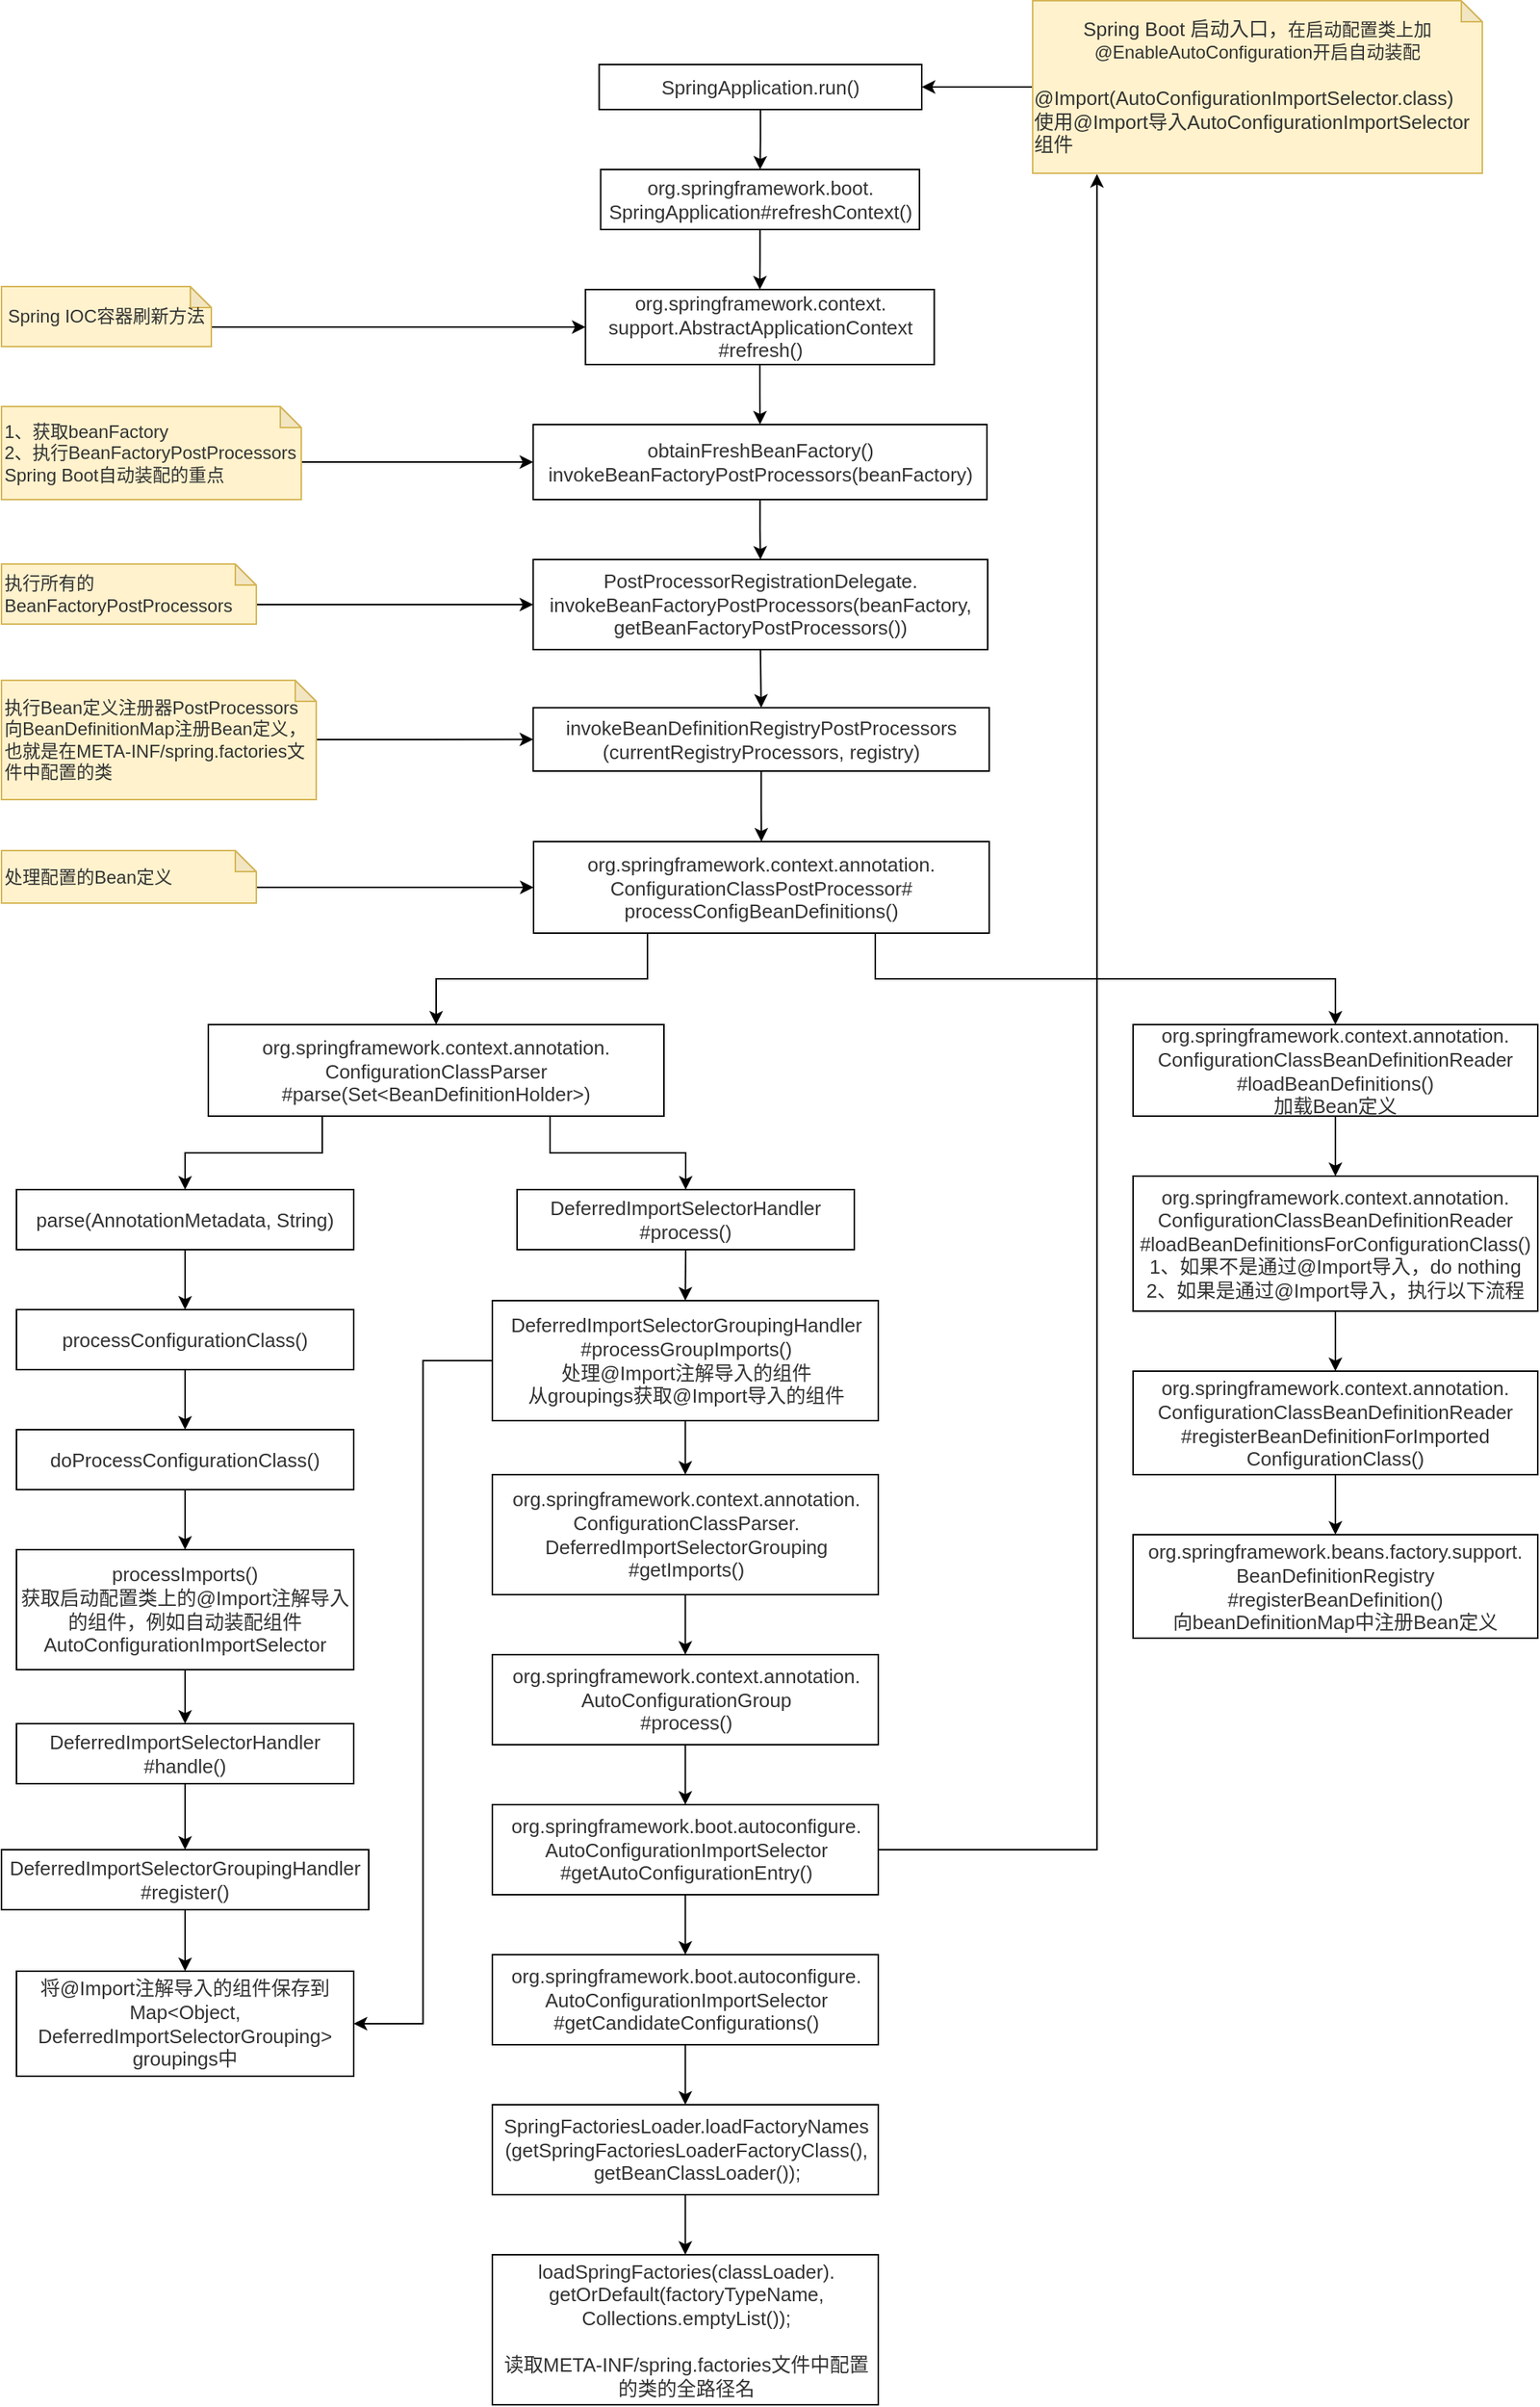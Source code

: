 <mxfile version="13.5.1" type="device" pages="2"><diagram id="z-TyMRXMEzPWWgzQfdS8" name="SpringBoot自动装配流程"><mxGraphModel dx="1276" dy="680" grid="1" gridSize="10" guides="1" tooltips="1" connect="1" arrows="1" fold="1" page="0" pageScale="1" pageWidth="827" pageHeight="1169" math="0" shadow="0"><root><mxCell id="0"/><mxCell id="1" parent="0"/><mxCell id="lTrqHnvaKnEcn44XY1si-5" style="edgeStyle=orthogonalEdgeStyle;rounded=0;orthogonalLoop=1;jettySize=auto;html=1;exitX=0.5;exitY=1;exitDx=0;exitDy=0;strokeWidth=1;" parent="1" source="lTrqHnvaKnEcn44XY1si-1" target="lTrqHnvaKnEcn44XY1si-2" edge="1"><mxGeometry relative="1" as="geometry"/></mxCell><mxCell id="lTrqHnvaKnEcn44XY1si-1" value="&lt;span style=&quot;color: rgb(50, 50, 50); background-color: rgba(255, 255, 255, 0.01); font-size: 13px;&quot;&gt;&lt;font style=&quot;font-size: 13px;&quot;&gt;SpringApplication.run()&lt;/font&gt;&lt;/span&gt;" style="rounded=0;whiteSpace=wrap;html=1;fontSize=13;strokeWidth=1;" parent="1" vertex="1"><mxGeometry x="283.77" y="50" width="215.23" height="30" as="geometry"/></mxCell><mxCell id="lTrqHnvaKnEcn44XY1si-6" style="edgeStyle=orthogonalEdgeStyle;rounded=0;orthogonalLoop=1;jettySize=auto;html=1;exitX=0.5;exitY=1;exitDx=0;exitDy=0;entryX=0.5;entryY=0;entryDx=0;entryDy=0;strokeWidth=1;" parent="1" source="lTrqHnvaKnEcn44XY1si-2" target="lTrqHnvaKnEcn44XY1si-3" edge="1"><mxGeometry relative="1" as="geometry"/></mxCell><mxCell id="lTrqHnvaKnEcn44XY1si-2" value="&lt;span style=&quot;color: rgb(50, 50, 50); background-color: rgba(255, 255, 255, 0.01); font-size: 13px;&quot;&gt;org.springframework.boot.&lt;br style=&quot;font-size: 13px;&quot;&gt;SpringApplication#refreshContext()&lt;/span&gt;" style="rounded=0;whiteSpace=wrap;html=1;fontSize=13;strokeWidth=1;" parent="1" vertex="1"><mxGeometry x="284.77" y="120" width="212.69" height="40" as="geometry"/></mxCell><mxCell id="lTrqHnvaKnEcn44XY1si-7" style="edgeStyle=orthogonalEdgeStyle;rounded=0;orthogonalLoop=1;jettySize=auto;html=1;exitX=0.5;exitY=1;exitDx=0;exitDy=0;strokeWidth=1;" parent="1" source="lTrqHnvaKnEcn44XY1si-3" target="lTrqHnvaKnEcn44XY1si-4" edge="1"><mxGeometry relative="1" as="geometry"/></mxCell><mxCell id="lTrqHnvaKnEcn44XY1si-3" value="&lt;span style=&quot;color: rgb(50, 50, 50); background-color: rgba(255, 255, 255, 0.01); font-size: 13px;&quot;&gt;org.springframework.context.&lt;br style=&quot;font-size: 13px;&quot;&gt;support.AbstractApplicationContext&lt;br style=&quot;font-size: 13px;&quot;&gt;#refresh()&lt;/span&gt;" style="rounded=0;whiteSpace=wrap;html=1;fontSize=13;strokeWidth=1;" parent="1" vertex="1"><mxGeometry x="274.64" y="200" width="232.69" height="50" as="geometry"/></mxCell><mxCell id="lTrqHnvaKnEcn44XY1si-20" style="edgeStyle=orthogonalEdgeStyle;rounded=0;orthogonalLoop=1;jettySize=auto;html=1;exitX=0.5;exitY=1;exitDx=0;exitDy=0;fontSize=10;strokeWidth=1;" parent="1" source="lTrqHnvaKnEcn44XY1si-4" target="lTrqHnvaKnEcn44XY1si-13" edge="1"><mxGeometry relative="1" as="geometry"/></mxCell><mxCell id="lTrqHnvaKnEcn44XY1si-4" value="&lt;span style=&quot;color: rgb(50, 50, 50); background-color: rgba(255, 255, 255, 0.01); font-size: 13px;&quot;&gt;&lt;font style=&quot;font-size: 13px;&quot;&gt;obtainFreshBeanFactory()&lt;/font&gt;&lt;/span&gt;&lt;div style=&quot;resize: none; outline: 0px; color: rgb(50, 50, 50); font-size: 13px;&quot;&gt;&lt;font style=&quot;font-size: 13px;&quot;&gt;invokeBeanFactoryPostProcessors(beanFactory)&lt;/font&gt;&lt;/div&gt;" style="rounded=0;whiteSpace=wrap;html=1;fontSize=13;strokeWidth=1;glass=0;shadow=0;sketch=0;" parent="1" vertex="1"><mxGeometry x="239.74" y="290" width="302.76" height="50" as="geometry"/></mxCell><mxCell id="lTrqHnvaKnEcn44XY1si-16" style="edgeStyle=orthogonalEdgeStyle;rounded=0;orthogonalLoop=1;jettySize=auto;html=1;exitX=0;exitY=0;exitDx=140;exitDy=27;exitPerimeter=0;entryX=0;entryY=0.5;entryDx=0;entryDy=0;fontSize=10;strokeWidth=1;" parent="1" source="lTrqHnvaKnEcn44XY1si-9" target="lTrqHnvaKnEcn44XY1si-3" edge="1"><mxGeometry relative="1" as="geometry"/></mxCell><mxCell id="lTrqHnvaKnEcn44XY1si-9" value="&lt;span style=&quot;color: rgb(50, 50, 50); background-color: rgba(255, 255, 255, 0.01); font-size: 12px;&quot;&gt;&lt;font style=&quot;font-size: 12px;&quot;&gt;Spring IOC容器刷新方法&lt;/font&gt;&lt;/span&gt;" style="shape=note;whiteSpace=wrap;html=1;backgroundOutline=1;darkOpacity=0.05;size=14;strokeColor=#d6b656;fontSize=12;strokeWidth=1;fillColor=#fff2cc;" parent="1" vertex="1"><mxGeometry x="-115" y="198" width="140" height="40" as="geometry"/></mxCell><mxCell id="lTrqHnvaKnEcn44XY1si-12" style="edgeStyle=orthogonalEdgeStyle;rounded=0;orthogonalLoop=1;jettySize=auto;html=1;exitX=0;exitY=0;exitDx=170;exitDy=37;exitPerimeter=0;entryX=0;entryY=0.5;entryDx=0;entryDy=0;fontSize=10;strokeWidth=1;" parent="1" source="lTrqHnvaKnEcn44XY1si-11" target="lTrqHnvaKnEcn44XY1si-4" edge="1"><mxGeometry relative="1" as="geometry"/></mxCell><mxCell id="lTrqHnvaKnEcn44XY1si-11" value="&lt;span style=&quot;color: rgb(50, 50, 50); background-color: rgba(255, 255, 255, 0.01); font-size: 12px;&quot;&gt;&lt;font style=&quot;font-size: 12px;&quot;&gt;1、获取beanFactory&lt;/font&gt;&lt;/span&gt;&lt;div style=&quot;resize: none; outline: 0px; color: rgb(50, 50, 50); font-size: 12px;&quot;&gt;&lt;font style=&quot;font-size: 12px;&quot;&gt;2、执行BeanFactoryPostProcessors&lt;/font&gt;&lt;/div&gt;&lt;div style=&quot;resize: none; outline: 0px; color: rgb(50, 50, 50); font-size: 12px;&quot;&gt;&lt;font style=&quot;font-size: 12px;&quot;&gt;Spring Boot自动装配的重点&lt;/font&gt;&lt;/div&gt;" style="shape=note;whiteSpace=wrap;html=1;backgroundOutline=1;darkOpacity=0.05;size=14;fillColor=#fff2cc;strokeColor=#d6b656;align=left;fontSize=12;strokeWidth=1;" parent="1" vertex="1"><mxGeometry x="-115" y="278" width="200" height="62" as="geometry"/></mxCell><mxCell id="lTrqHnvaKnEcn44XY1si-21" style="edgeStyle=orthogonalEdgeStyle;rounded=0;orthogonalLoop=1;jettySize=auto;html=1;exitX=0.5;exitY=1;exitDx=0;exitDy=0;entryX=0.5;entryY=0;entryDx=0;entryDy=0;fontSize=10;strokeWidth=1;" parent="1" source="lTrqHnvaKnEcn44XY1si-13" target="lTrqHnvaKnEcn44XY1si-17" edge="1"><mxGeometry relative="1" as="geometry"/></mxCell><mxCell id="lTrqHnvaKnEcn44XY1si-13" value="&lt;div style=&quot;resize: none; outline: 0px; color: rgb(50, 50, 50); font-size: 13px;&quot;&gt;&lt;font style=&quot;font-size: 13px;&quot;&gt;PostProcessorRegistrationDelegate.&lt;/font&gt;&lt;/div&gt;&lt;div style=&quot;resize: none; outline: 0px; color: rgb(50, 50, 50); font-size: 13px;&quot;&gt;&lt;font style=&quot;font-size: 13px;&quot;&gt;invokeBeanFactoryPostProcessors(beanFactory, getBeanFactoryPostProcessors())&lt;/font&gt;&lt;/div&gt;" style="rounded=0;whiteSpace=wrap;html=1;fontSize=13;strokeWidth=1;" parent="1" vertex="1"><mxGeometry x="239.74" y="380" width="303.26" height="60" as="geometry"/></mxCell><mxCell id="lTrqHnvaKnEcn44XY1si-15" style="edgeStyle=orthogonalEdgeStyle;rounded=0;orthogonalLoop=1;jettySize=auto;html=1;exitX=0;exitY=0;exitDx=170;exitDy=27;exitPerimeter=0;entryX=0;entryY=0.5;entryDx=0;entryDy=0;fontSize=10;strokeWidth=1;" parent="1" source="lTrqHnvaKnEcn44XY1si-14" target="lTrqHnvaKnEcn44XY1si-13" edge="1"><mxGeometry relative="1" as="geometry"/></mxCell><mxCell id="lTrqHnvaKnEcn44XY1si-14" value="&lt;span style=&quot;color: rgb(50, 50, 50); background-color: rgba(255, 255, 255, 0.01); font-size: 12px;&quot;&gt;执行所有的BeanFactoryPostProcessors&lt;/span&gt;" style="shape=note;whiteSpace=wrap;html=1;backgroundOutline=1;darkOpacity=0.05;size=14;fillColor=#fff2cc;strokeColor=#d6b656;align=left;fontSize=12;strokeWidth=1;" parent="1" vertex="1"><mxGeometry x="-115" y="383" width="170" height="40" as="geometry"/></mxCell><mxCell id="lTrqHnvaKnEcn44XY1si-23" value="" style="edgeStyle=orthogonalEdgeStyle;rounded=0;orthogonalLoop=1;jettySize=auto;html=1;fontSize=10;strokeWidth=1;" parent="1" source="lTrqHnvaKnEcn44XY1si-17" target="lTrqHnvaKnEcn44XY1si-22" edge="1"><mxGeometry relative="1" as="geometry"/></mxCell><mxCell id="lTrqHnvaKnEcn44XY1si-17" value="&lt;div style=&quot;resize: none; outline: 0px; color: rgb(50, 50, 50); font-size: 13px;&quot;&gt;&lt;font style=&quot;font-size: 13px;&quot;&gt;invokeBeanDefinitionRegistryPostProcessors&lt;/font&gt;&lt;/div&gt;&lt;div style=&quot;resize: none; outline: 0px; color: rgb(50, 50, 50); font-size: 13px;&quot;&gt;&lt;font style=&quot;font-size: 13px;&quot;&gt;(currentRegistryProcessors, registry)&lt;/font&gt;&lt;/div&gt;" style="rounded=0;whiteSpace=wrap;html=1;fontSize=13;strokeWidth=1;" parent="1" vertex="1"><mxGeometry x="239.74" y="478.75" width="304.26" height="42.25" as="geometry"/></mxCell><mxCell id="lTrqHnvaKnEcn44XY1si-19" style="edgeStyle=orthogonalEdgeStyle;rounded=0;orthogonalLoop=1;jettySize=auto;html=1;exitX=0;exitY=0;exitDx=190;exitDy=39.5;exitPerimeter=0;entryX=0;entryY=0.5;entryDx=0;entryDy=0;fontSize=10;strokeWidth=1;" parent="1" source="lTrqHnvaKnEcn44XY1si-18" target="lTrqHnvaKnEcn44XY1si-17" edge="1"><mxGeometry relative="1" as="geometry"/></mxCell><mxCell id="lTrqHnvaKnEcn44XY1si-18" value="&lt;span style=&quot;color: rgb(50, 50, 50); background-color: rgba(255, 255, 255, 0.01); font-size: 12px;&quot;&gt;&lt;font style=&quot;font-size: 12px;&quot;&gt;执行Bean定义注册器PostProcessors&lt;/font&gt;&lt;/span&gt;&lt;div style=&quot;resize: none; outline: 0px; color: rgb(50, 50, 50); font-size: 12px;&quot;&gt;&lt;font style=&quot;font-size: 12px;&quot;&gt;向BeanDefinitionMap注册Bean定义，也就是在META-INF/spring.factories文件中配置的类&lt;/font&gt;&lt;/div&gt;" style="shape=note;whiteSpace=wrap;html=1;backgroundOutline=1;darkOpacity=0.05;size=14;fillColor=#fff2cc;strokeColor=#d6b656;align=left;fontSize=12;strokeWidth=1;" parent="1" vertex="1"><mxGeometry x="-115" y="460.5" width="210" height="79.5" as="geometry"/></mxCell><mxCell id="PTvVcUrnevp4eliG8uCE-2" style="edgeStyle=orthogonalEdgeStyle;rounded=0;orthogonalLoop=1;jettySize=auto;html=1;exitX=0.25;exitY=1;exitDx=0;exitDy=0;entryX=0.5;entryY=0;entryDx=0;entryDy=0;fontSize=13;strokeWidth=1;" parent="1" source="lTrqHnvaKnEcn44XY1si-22" target="PTvVcUrnevp4eliG8uCE-1" edge="1"><mxGeometry relative="1" as="geometry"/></mxCell><mxCell id="PTvVcUrnevp4eliG8uCE-41" style="edgeStyle=orthogonalEdgeStyle;rounded=0;orthogonalLoop=1;jettySize=auto;html=1;exitX=0.75;exitY=1;exitDx=0;exitDy=0;entryX=0.5;entryY=0;entryDx=0;entryDy=0;strokeWidth=1;fontSize=13;" parent="1" source="lTrqHnvaKnEcn44XY1si-22" target="PTvVcUrnevp4eliG8uCE-37" edge="1"><mxGeometry relative="1" as="geometry"/></mxCell><mxCell id="lTrqHnvaKnEcn44XY1si-22" value="&lt;div style=&quot;resize: none; outline: 0px; color: rgb(50, 50, 50); font-size: 13px;&quot;&gt;&lt;font style=&quot;font-size: 13px;&quot;&gt;org.springframework.context.annotation.&lt;/font&gt;&lt;/div&gt;&lt;div style=&quot;resize: none; outline: 0px; color: rgb(50, 50, 50); font-size: 13px;&quot;&gt;&lt;font style=&quot;font-size: 13px;&quot;&gt;ConfigurationClassPostProcessor#&lt;/font&gt;&lt;/div&gt;&lt;div style=&quot;resize: none; outline: 0px; color: rgb(50, 50, 50); font-size: 13px;&quot;&gt;&lt;font style=&quot;font-size: 13px;&quot;&gt;processConfigBeanDefinitions()&lt;/font&gt;&lt;/div&gt;" style="whiteSpace=wrap;html=1;rounded=0;fontSize=13;strokeWidth=1;" parent="1" vertex="1"><mxGeometry x="240" y="568" width="304" height="61" as="geometry"/></mxCell><mxCell id="lTrqHnvaKnEcn44XY1si-25" style="edgeStyle=orthogonalEdgeStyle;rounded=0;orthogonalLoop=1;jettySize=auto;html=1;exitX=0;exitY=0;exitDx=170;exitDy=24.5;exitPerimeter=0;entryX=0;entryY=0.5;entryDx=0;entryDy=0;fontSize=10;strokeWidth=1;" parent="1" source="lTrqHnvaKnEcn44XY1si-24" target="lTrqHnvaKnEcn44XY1si-22" edge="1"><mxGeometry relative="1" as="geometry"/></mxCell><mxCell id="lTrqHnvaKnEcn44XY1si-24" value="&lt;span style=&quot;color: rgb(50, 50, 50); background-color: rgba(255, 255, 255, 0.01); font-size: 12px;&quot;&gt;&lt;font style=&quot;font-size: 12px;&quot;&gt;处理配置的Bean定义&lt;/font&gt;&lt;/span&gt;" style="shape=note;whiteSpace=wrap;html=1;backgroundOutline=1;darkOpacity=0.05;size=14;fillColor=#fff2cc;strokeColor=#d6b656;align=left;fontSize=12;strokeWidth=1;" parent="1" vertex="1"><mxGeometry x="-115" y="574" width="170" height="35" as="geometry"/></mxCell><mxCell id="PTvVcUrnevp4eliG8uCE-11" style="edgeStyle=orthogonalEdgeStyle;rounded=0;orthogonalLoop=1;jettySize=auto;html=1;exitX=0.25;exitY=1;exitDx=0;exitDy=0;entryX=0.5;entryY=0;entryDx=0;entryDy=0;fontSize=13;strokeWidth=1;" parent="1" source="PTvVcUrnevp4eliG8uCE-1" target="PTvVcUrnevp4eliG8uCE-4" edge="1"><mxGeometry relative="1" as="geometry"/></mxCell><mxCell id="PTvVcUrnevp4eliG8uCE-27" style="edgeStyle=orthogonalEdgeStyle;rounded=0;orthogonalLoop=1;jettySize=auto;html=1;exitX=0.75;exitY=1;exitDx=0;exitDy=0;entryX=0.5;entryY=0;entryDx=0;entryDy=0;fontSize=13;strokeWidth=1;" parent="1" source="PTvVcUrnevp4eliG8uCE-1" target="PTvVcUrnevp4eliG8uCE-19" edge="1"><mxGeometry relative="1" as="geometry"/></mxCell><mxCell id="PTvVcUrnevp4eliG8uCE-1" value="&lt;div style=&quot;resize: none ; outline: 0px ; color: rgb(50 , 50 , 50) ; font-size: 13px&quot;&gt;&lt;div style=&quot;resize: none ; outline: 0px&quot;&gt;org.springframework.context.annotation.&lt;/div&gt;&lt;div style=&quot;resize: none ; outline: 0px&quot;&gt;ConfigurationClassParser&lt;/div&gt;&lt;div style=&quot;resize: none ; outline: 0px&quot;&gt;#&lt;span style=&quot;font-size: inherit&quot;&gt;parse(Set&amp;lt;BeanDefinitionHolder&amp;gt;)&lt;/span&gt;&lt;/div&gt;&lt;/div&gt;" style="whiteSpace=wrap;html=1;rounded=0;fontSize=13;strokeWidth=1;" parent="1" vertex="1"><mxGeometry x="23" y="690" width="304" height="61" as="geometry"/></mxCell><mxCell id="PTvVcUrnevp4eliG8uCE-12" style="edgeStyle=orthogonalEdgeStyle;rounded=0;orthogonalLoop=1;jettySize=auto;html=1;exitX=0.5;exitY=1;exitDx=0;exitDy=0;entryX=0.5;entryY=0;entryDx=0;entryDy=0;fontSize=13;strokeWidth=1;" parent="1" source="PTvVcUrnevp4eliG8uCE-4" target="PTvVcUrnevp4eliG8uCE-5" edge="1"><mxGeometry relative="1" as="geometry"/></mxCell><mxCell id="PTvVcUrnevp4eliG8uCE-4" value="&lt;span style=&quot;color: rgb(50 , 50 , 50) ; background-color: rgba(255 , 255 , 255 , 0.01)&quot;&gt;parse(AnnotationMetadata, String)&lt;/span&gt;" style="rounded=0;whiteSpace=wrap;html=1;fontSize=13;strokeWidth=1;" parent="1" vertex="1"><mxGeometry x="-105" y="800" width="225" height="40" as="geometry"/></mxCell><mxCell id="PTvVcUrnevp4eliG8uCE-13" style="edgeStyle=orthogonalEdgeStyle;rounded=0;orthogonalLoop=1;jettySize=auto;html=1;exitX=0.5;exitY=1;exitDx=0;exitDy=0;entryX=0.5;entryY=0;entryDx=0;entryDy=0;fontSize=13;strokeWidth=1;" parent="1" source="PTvVcUrnevp4eliG8uCE-5" target="PTvVcUrnevp4eliG8uCE-6" edge="1"><mxGeometry relative="1" as="geometry"/></mxCell><mxCell id="PTvVcUrnevp4eliG8uCE-5" value="&lt;span style=&quot;color: rgb(50 , 50 , 50) ; background-color: rgba(255 , 255 , 255 , 0.01)&quot;&gt;processConfigurationClass()&lt;/span&gt;" style="rounded=0;whiteSpace=wrap;html=1;fontSize=13;strokeWidth=1;" parent="1" vertex="1"><mxGeometry x="-105" y="880" width="225" height="40" as="geometry"/></mxCell><mxCell id="PTvVcUrnevp4eliG8uCE-14" style="edgeStyle=orthogonalEdgeStyle;rounded=0;orthogonalLoop=1;jettySize=auto;html=1;exitX=0.5;exitY=1;exitDx=0;exitDy=0;entryX=0.5;entryY=0;entryDx=0;entryDy=0;fontSize=13;strokeWidth=1;" parent="1" source="PTvVcUrnevp4eliG8uCE-6" target="PTvVcUrnevp4eliG8uCE-7" edge="1"><mxGeometry relative="1" as="geometry"/></mxCell><mxCell id="PTvVcUrnevp4eliG8uCE-6" value="&lt;span style=&quot;color: rgb(50 , 50 , 50) ; background-color: rgba(255 , 255 , 255 , 0.01)&quot;&gt;doProcessConfigurationClass()&lt;/span&gt;" style="rounded=0;whiteSpace=wrap;html=1;fontSize=13;strokeWidth=1;" parent="1" vertex="1"><mxGeometry x="-105" y="960" width="225" height="40" as="geometry"/></mxCell><mxCell id="PTvVcUrnevp4eliG8uCE-15" style="edgeStyle=orthogonalEdgeStyle;rounded=0;orthogonalLoop=1;jettySize=auto;html=1;exitX=0.5;exitY=1;exitDx=0;exitDy=0;entryX=0.5;entryY=0;entryDx=0;entryDy=0;fontSize=13;strokeWidth=1;" parent="1" source="PTvVcUrnevp4eliG8uCE-7" target="PTvVcUrnevp4eliG8uCE-8" edge="1"><mxGeometry relative="1" as="geometry"/></mxCell><mxCell id="PTvVcUrnevp4eliG8uCE-7" value="&lt;div style=&quot;resize: none ; outline: 0px ; color: rgb(50 , 50 , 50)&quot;&gt;processImports()&lt;/div&gt;&lt;div style=&quot;resize: none ; outline: 0px ; color: rgb(50 , 50 , 50)&quot;&gt;获取启动配置类上的@Import注解导入的组件，例如自动装配组件AutoConfigurationImportSelector&lt;/div&gt;" style="rounded=0;whiteSpace=wrap;html=1;fontSize=13;strokeWidth=1;" parent="1" vertex="1"><mxGeometry x="-105" y="1040" width="225" height="80" as="geometry"/></mxCell><mxCell id="PTvVcUrnevp4eliG8uCE-16" style="edgeStyle=orthogonalEdgeStyle;rounded=0;orthogonalLoop=1;jettySize=auto;html=1;exitX=0.5;exitY=1;exitDx=0;exitDy=0;entryX=0.5;entryY=0;entryDx=0;entryDy=0;fontSize=13;strokeWidth=1;" parent="1" source="PTvVcUrnevp4eliG8uCE-8" target="PTvVcUrnevp4eliG8uCE-9" edge="1"><mxGeometry relative="1" as="geometry"/></mxCell><mxCell id="PTvVcUrnevp4eliG8uCE-8" value="&lt;span style=&quot;color: rgb(50 , 50 , 50) ; background-color: rgba(255 , 255 , 255 , 0.01)&quot;&gt;DeferredImportSelectorHandler&lt;/span&gt;&lt;div style=&quot;resize: none ; outline: 0px ; color: rgb(50 , 50 , 50)&quot;&gt;#handle()&lt;/div&gt;" style="rounded=0;whiteSpace=wrap;html=1;fontSize=13;strokeWidth=1;" parent="1" vertex="1"><mxGeometry x="-105" y="1156" width="225" height="40" as="geometry"/></mxCell><mxCell id="PTvVcUrnevp4eliG8uCE-17" style="edgeStyle=orthogonalEdgeStyle;rounded=0;orthogonalLoop=1;jettySize=auto;html=1;exitX=0.5;exitY=1;exitDx=0;exitDy=0;entryX=0.5;entryY=0;entryDx=0;entryDy=0;fontSize=13;strokeWidth=1;" parent="1" source="PTvVcUrnevp4eliG8uCE-9" target="PTvVcUrnevp4eliG8uCE-10" edge="1"><mxGeometry relative="1" as="geometry"/></mxCell><mxCell id="PTvVcUrnevp4eliG8uCE-9" value="&lt;span style=&quot;color: rgb(50 , 50 , 50) ; background-color: rgba(255 , 255 , 255 , 0.01)&quot;&gt;DeferredImportSelectorGroupingHandler&lt;br&gt;#register()&lt;/span&gt;" style="rounded=0;whiteSpace=wrap;html=1;fontSize=13;strokeWidth=1;" parent="1" vertex="1"><mxGeometry x="-115" y="1240" width="245" height="40" as="geometry"/></mxCell><mxCell id="PTvVcUrnevp4eliG8uCE-10" value="&lt;div style=&quot;resize: none ; outline: 0px ; color: rgb(50 , 50 , 50)&quot;&gt;将@Import注解导入的组件保存到&lt;br&gt;&lt;/div&gt;&lt;div style=&quot;resize: none ; outline: 0px ; color: rgb(50 , 50 , 50)&quot;&gt;Map&amp;lt;Object, DeferredImportSelectorGrouping&amp;gt; groupings中&lt;/div&gt;" style="rounded=0;whiteSpace=wrap;html=1;fontSize=13;strokeWidth=1;" parent="1" vertex="1"><mxGeometry x="-105" y="1321" width="225" height="70" as="geometry"/></mxCell><mxCell id="PTvVcUrnevp4eliG8uCE-29" style="edgeStyle=orthogonalEdgeStyle;rounded=0;orthogonalLoop=1;jettySize=auto;html=1;exitX=0.5;exitY=1;exitDx=0;exitDy=0;entryX=0.5;entryY=0;entryDx=0;entryDy=0;fontSize=13;strokeWidth=1;" parent="1" source="PTvVcUrnevp4eliG8uCE-19" target="PTvVcUrnevp4eliG8uCE-20" edge="1"><mxGeometry relative="1" as="geometry"/></mxCell><mxCell id="PTvVcUrnevp4eliG8uCE-19" value="&lt;div style=&quot;resize: none ; outline: 0px ; color: rgb(50 , 50 , 50)&quot;&gt;DeferredImportSelectorHandler&lt;/div&gt;&lt;div style=&quot;resize: none ; outline: 0px ; color: rgb(50 , 50 , 50)&quot;&gt;#process()&lt;/div&gt;" style="rounded=0;whiteSpace=wrap;html=1;fontSize=13;strokeWidth=1;" parent="1" vertex="1"><mxGeometry x="229" y="800" width="225" height="40" as="geometry"/></mxCell><mxCell id="PTvVcUrnevp4eliG8uCE-30" style="edgeStyle=orthogonalEdgeStyle;rounded=0;orthogonalLoop=1;jettySize=auto;html=1;exitX=0.5;exitY=1;exitDx=0;exitDy=0;entryX=0.5;entryY=0;entryDx=0;entryDy=0;fontSize=13;strokeWidth=1;" parent="1" source="PTvVcUrnevp4eliG8uCE-20" target="PTvVcUrnevp4eliG8uCE-21" edge="1"><mxGeometry relative="1" as="geometry"/></mxCell><mxCell id="PTvVcUrnevp4eliG8uCE-36" style="edgeStyle=orthogonalEdgeStyle;rounded=0;orthogonalLoop=1;jettySize=auto;html=1;exitX=0;exitY=0.5;exitDx=0;exitDy=0;entryX=1;entryY=0.5;entryDx=0;entryDy=0;fontSize=13;strokeWidth=1;" parent="1" source="PTvVcUrnevp4eliG8uCE-20" target="PTvVcUrnevp4eliG8uCE-10" edge="1"><mxGeometry relative="1" as="geometry"/></mxCell><mxCell id="PTvVcUrnevp4eliG8uCE-20" value="&lt;div style=&quot;resize: none ; outline: 0px ; color: rgb(50 , 50 , 50)&quot;&gt;&lt;div style=&quot;resize: none ; outline: 0px&quot;&gt;DeferredImportSelectorGroupingHandler&lt;/div&gt;&lt;div style=&quot;resize: none ; outline: 0px&quot;&gt;#processGroupImports()&lt;br&gt;&lt;/div&gt;&lt;div style=&quot;resize: none ; outline: 0px&quot;&gt;处理@Import注解导入的组件&lt;/div&gt;&lt;div style=&quot;resize: none ; outline: 0px&quot;&gt;从groupings获取@Import导入的组件&lt;/div&gt;&lt;/div&gt;" style="rounded=0;whiteSpace=wrap;html=1;fontSize=13;strokeWidth=1;" parent="1" vertex="1"><mxGeometry x="212.5" y="874" width="257.5" height="80" as="geometry"/></mxCell><mxCell id="PTvVcUrnevp4eliG8uCE-31" style="edgeStyle=orthogonalEdgeStyle;rounded=0;orthogonalLoop=1;jettySize=auto;html=1;exitX=0.5;exitY=1;exitDx=0;exitDy=0;entryX=0.5;entryY=0;entryDx=0;entryDy=0;fontSize=13;strokeWidth=1;" parent="1" source="PTvVcUrnevp4eliG8uCE-21" target="PTvVcUrnevp4eliG8uCE-22" edge="1"><mxGeometry relative="1" as="geometry"/></mxCell><mxCell id="PTvVcUrnevp4eliG8uCE-21" value="&lt;div style=&quot;resize: none ; outline: 0px ; color: rgb(50 , 50 , 50)&quot;&gt;&lt;div style=&quot;resize: none ; outline: 0px&quot;&gt;&lt;span style=&quot;background-color: rgba(255 , 255 , 255 , 0.01)&quot;&gt;org.springframework.context.annotation.&lt;/span&gt;&lt;/div&gt;&lt;div style=&quot;resize: none ; outline: 0px&quot;&gt;&lt;span style=&quot;background-color: rgba(255 , 255 , 255 , 0.01)&quot;&gt;ConfigurationClassParser.&lt;/span&gt;&lt;/div&gt;&lt;div style=&quot;resize: none ; outline: 0px&quot;&gt;&lt;span style=&quot;background-color: rgba(255 , 255 , 255 , 0.01)&quot;&gt;DeferredImportSelectorGrouping&lt;/span&gt;&lt;/div&gt;&lt;div style=&quot;resize: none ; outline: 0px&quot;&gt;&lt;span style=&quot;background-color: rgba(255 , 255 , 255 , 0.01)&quot;&gt;#getImports()&lt;/span&gt;&lt;br&gt;&lt;/div&gt;&lt;/div&gt;" style="rounded=0;whiteSpace=wrap;html=1;fontSize=13;strokeWidth=1;" parent="1" vertex="1"><mxGeometry x="212.5" y="990" width="257.5" height="80" as="geometry"/></mxCell><mxCell id="PTvVcUrnevp4eliG8uCE-32" style="edgeStyle=orthogonalEdgeStyle;rounded=0;orthogonalLoop=1;jettySize=auto;html=1;exitX=0.5;exitY=1;exitDx=0;exitDy=0;entryX=0.5;entryY=0;entryDx=0;entryDy=0;fontSize=13;strokeWidth=1;" parent="1" source="PTvVcUrnevp4eliG8uCE-22" target="PTvVcUrnevp4eliG8uCE-23" edge="1"><mxGeometry relative="1" as="geometry"/></mxCell><mxCell id="PTvVcUrnevp4eliG8uCE-22" value="&lt;div style=&quot;resize: none ; outline: 0px ; color: rgb(50 , 50 , 50)&quot;&gt;&lt;div style=&quot;resize: none ; outline: 0px&quot;&gt;&lt;span style=&quot;background-color: rgba(255 , 255 , 255 , 0.01)&quot;&gt;org.springframework.context.annotation.&lt;/span&gt;&lt;/div&gt;&lt;div style=&quot;resize: none ; outline: 0px&quot;&gt;&lt;span style=&quot;background-color: rgba(255 , 255 , 255 , 0.01)&quot;&gt;AutoConfigurationGroup&lt;/span&gt;&lt;/div&gt;&lt;div style=&quot;resize: none ; outline: 0px&quot;&gt;&lt;span style=&quot;background-color: rgba(255 , 255 , 255 , 0.01)&quot;&gt;#process()&lt;/span&gt;&lt;br&gt;&lt;/div&gt;&lt;/div&gt;" style="rounded=0;whiteSpace=wrap;html=1;fontSize=13;strokeWidth=1;" parent="1" vertex="1"><mxGeometry x="212.5" y="1110" width="257.5" height="60" as="geometry"/></mxCell><mxCell id="PTvVcUrnevp4eliG8uCE-33" style="edgeStyle=orthogonalEdgeStyle;rounded=0;orthogonalLoop=1;jettySize=auto;html=1;exitX=0.5;exitY=1;exitDx=0;exitDy=0;entryX=0.5;entryY=0;entryDx=0;entryDy=0;fontSize=13;strokeWidth=1;" parent="1" source="PTvVcUrnevp4eliG8uCE-23" target="PTvVcUrnevp4eliG8uCE-24" edge="1"><mxGeometry relative="1" as="geometry"/></mxCell><mxCell id="PTvVcUrnevp4eliG8uCE-47" style="edgeStyle=orthogonalEdgeStyle;rounded=0;orthogonalLoop=1;jettySize=auto;html=1;exitX=1;exitY=0.5;exitDx=0;exitDy=0;entryX=0.143;entryY=1.004;entryDx=0;entryDy=0;entryPerimeter=0;strokeWidth=1;fontSize=13;" parent="1" source="PTvVcUrnevp4eliG8uCE-23" target="PTvVcUrnevp4eliG8uCE-45" edge="1"><mxGeometry relative="1" as="geometry"/></mxCell><mxCell id="PTvVcUrnevp4eliG8uCE-23" value="&lt;div style=&quot;resize: none ; outline: 0px ; color: rgb(50 , 50 , 50)&quot;&gt;&lt;div style=&quot;resize: none ; outline: 0px&quot;&gt;&lt;span style=&quot;background-color: rgba(255 , 255 , 255 , 0.01)&quot;&gt;org.springframework.boot.autoconfigure.&lt;/span&gt;&lt;/div&gt;&lt;div style=&quot;resize: none ; outline: 0px&quot;&gt;&lt;span style=&quot;background-color: rgba(255 , 255 , 255 , 0.01)&quot;&gt;AutoConfigurationImportSelector&lt;/span&gt;&lt;div style=&quot;resize: none ; outline: 0px&quot;&gt;#getAutoConfigurationEntry()&lt;/div&gt;&lt;/div&gt;&lt;/div&gt;" style="rounded=0;whiteSpace=wrap;html=1;fontSize=13;strokeWidth=1;" parent="1" vertex="1"><mxGeometry x="212.5" y="1210" width="257.5" height="60" as="geometry"/></mxCell><mxCell id="PTvVcUrnevp4eliG8uCE-34" style="edgeStyle=orthogonalEdgeStyle;rounded=0;orthogonalLoop=1;jettySize=auto;html=1;exitX=0.5;exitY=1;exitDx=0;exitDy=0;entryX=0.5;entryY=0;entryDx=0;entryDy=0;fontSize=13;strokeWidth=1;" parent="1" source="PTvVcUrnevp4eliG8uCE-24" target="PTvVcUrnevp4eliG8uCE-25" edge="1"><mxGeometry relative="1" as="geometry"/></mxCell><mxCell id="PTvVcUrnevp4eliG8uCE-24" value="&lt;div style=&quot;resize: none ; outline: 0px ; color: rgb(50 , 50 , 50)&quot;&gt;&lt;div style=&quot;resize: none ; outline: 0px&quot;&gt;&lt;div style=&quot;resize: none ; outline: 0px&quot;&gt;org.springframework.boot.autoconfigure.&lt;/div&gt;&lt;div style=&quot;resize: none ; outline: 0px&quot;&gt;AutoConfigurationImportSelector&lt;/div&gt;&lt;div style=&quot;resize: none ; outline: 0px&quot;&gt;#getCandidateConfigurations()&lt;/div&gt;&lt;/div&gt;&lt;/div&gt;" style="rounded=0;whiteSpace=wrap;html=1;fontSize=13;strokeWidth=1;" parent="1" vertex="1"><mxGeometry x="212.5" y="1310" width="257.5" height="60" as="geometry"/></mxCell><mxCell id="PTvVcUrnevp4eliG8uCE-35" style="edgeStyle=orthogonalEdgeStyle;rounded=0;orthogonalLoop=1;jettySize=auto;html=1;exitX=0.5;exitY=1;exitDx=0;exitDy=0;entryX=0.5;entryY=0;entryDx=0;entryDy=0;fontSize=13;strokeWidth=1;" parent="1" source="PTvVcUrnevp4eliG8uCE-25" target="PTvVcUrnevp4eliG8uCE-26" edge="1"><mxGeometry relative="1" as="geometry"/></mxCell><mxCell id="PTvVcUrnevp4eliG8uCE-25" value="&lt;div style=&quot;resize: none ; outline: 0px ; color: rgb(50 , 50 , 50)&quot;&gt;&lt;div style=&quot;resize: none ; outline: 0px&quot;&gt;&lt;div style=&quot;resize: none ; outline: 0px&quot;&gt;&lt;span style=&quot;background-color: rgba(255 , 255 , 255 , 0.01)&quot;&gt;SpringFactoriesLoader.loadFactoryNames&lt;/span&gt;&lt;/div&gt;&lt;div style=&quot;resize: none ; outline: 0px&quot;&gt;&lt;span style=&quot;background-color: rgba(255 , 255 , 255 , 0.01)&quot;&gt;(getSpringFactoriesLoaderFactoryClass(),&lt;/span&gt;&lt;div style=&quot;resize: none ; outline: 0px ; background-color: rgba(255 , 255 , 255 , 0.01)&quot;&gt;&lt;/div&gt;&lt;span style=&quot;background-color: rgba(255 , 255 , 255 , 0.01)&quot;&gt;&amp;nbsp;&amp;nbsp;&amp;nbsp;&amp;nbsp;getBeanClassLoader());&lt;/span&gt;&lt;br&gt;&lt;/div&gt;&lt;/div&gt;&lt;/div&gt;" style="rounded=0;whiteSpace=wrap;html=1;fontSize=13;strokeWidth=1;" parent="1" vertex="1"><mxGeometry x="212.5" y="1410" width="257.5" height="60" as="geometry"/></mxCell><mxCell id="PTvVcUrnevp4eliG8uCE-26" value="&lt;div style=&quot;resize: none ; outline: 0px ; color: rgb(50 , 50 , 50)&quot;&gt;&lt;div style=&quot;resize: none ; outline: 0px&quot;&gt;&lt;div style=&quot;resize: none ; outline: 0px&quot;&gt;&lt;div style=&quot;resize: none ; outline: 0px&quot;&gt;loadSpringFactories(classLoader).&lt;/div&gt;&lt;div style=&quot;resize: none ; outline: 0px&quot;&gt;getOrDefault(factoryTypeName, Collections.emptyList());&lt;br&gt;&lt;/div&gt;&lt;div style=&quot;resize: none ; outline: 0px&quot;&gt;&lt;br&gt;&lt;/div&gt;&lt;div style=&quot;resize: none ; outline: 0px&quot;&gt;读取META-INF/spring.factories文件中配置的类的全路径名&lt;/div&gt;&lt;/div&gt;&lt;/div&gt;&lt;/div&gt;" style="rounded=0;whiteSpace=wrap;html=1;fontSize=13;strokeWidth=1;" parent="1" vertex="1"><mxGeometry x="212.5" y="1510" width="257.5" height="100" as="geometry"/></mxCell><mxCell id="PTvVcUrnevp4eliG8uCE-42" style="edgeStyle=orthogonalEdgeStyle;rounded=0;orthogonalLoop=1;jettySize=auto;html=1;exitX=0.5;exitY=1;exitDx=0;exitDy=0;entryX=0.5;entryY=0;entryDx=0;entryDy=0;strokeWidth=1;fontSize=13;" parent="1" source="PTvVcUrnevp4eliG8uCE-37" target="PTvVcUrnevp4eliG8uCE-38" edge="1"><mxGeometry relative="1" as="geometry"/></mxCell><mxCell id="PTvVcUrnevp4eliG8uCE-37" value="&lt;div style=&quot;resize: none ; outline: 0px ; color: rgb(50 , 50 , 50) ; font-size: 13px&quot;&gt;&lt;div style=&quot;resize: none ; outline: 0px&quot;&gt;&lt;div style=&quot;resize: none ; outline: 0px&quot;&gt;org.springframework.context.annotation.&lt;/div&gt;&lt;div style=&quot;resize: none ; outline: 0px&quot;&gt;ConfigurationClassBeanDefinitionReader&lt;/div&gt;&lt;div style=&quot;resize: none ; outline: 0px&quot;&gt;#loadBeanDefinitions()&lt;br&gt;&lt;/div&gt;&lt;div style=&quot;resize: none ; outline: 0px&quot;&gt;加载Bean定义&lt;/div&gt;&lt;/div&gt;&lt;/div&gt;" style="whiteSpace=wrap;html=1;rounded=0;fontSize=13;strokeWidth=1;" parent="1" vertex="1"><mxGeometry x="640" y="690" width="270" height="61" as="geometry"/></mxCell><mxCell id="PTvVcUrnevp4eliG8uCE-43" style="edgeStyle=orthogonalEdgeStyle;rounded=0;orthogonalLoop=1;jettySize=auto;html=1;exitX=0.5;exitY=1;exitDx=0;exitDy=0;entryX=0.5;entryY=0;entryDx=0;entryDy=0;strokeWidth=1;fontSize=13;" parent="1" source="PTvVcUrnevp4eliG8uCE-38" target="PTvVcUrnevp4eliG8uCE-39" edge="1"><mxGeometry relative="1" as="geometry"/></mxCell><mxCell id="PTvVcUrnevp4eliG8uCE-38" value="&lt;div style=&quot;resize: none ; outline: 0px ; color: rgb(50 , 50 , 50) ; font-size: 13px&quot;&gt;&lt;div style=&quot;resize: none ; outline: 0px&quot;&gt;&lt;div style=&quot;resize: none ; outline: 0px&quot;&gt;&lt;div style=&quot;resize: none ; outline: 0px&quot;&gt;org.springframework.context.annotation.&lt;/div&gt;&lt;div style=&quot;resize: none ; outline: 0px&quot;&gt;ConfigurationClassBeanDefinitionReader&lt;/div&gt;&lt;div style=&quot;resize: none ; outline: 0px&quot;&gt;#loadBeanDefinitionsForConfigurationClass()&lt;br&gt;&lt;/div&gt;&lt;div style=&quot;resize: none ; outline: 0px&quot;&gt;1、如果不是通过@Import导入，do nothing&lt;/div&gt;&lt;div style=&quot;resize: none ; outline: 0px&quot;&gt;2、如果是通过@Import导入，执行以下流程&lt;/div&gt;&lt;/div&gt;&lt;/div&gt;&lt;/div&gt;" style="whiteSpace=wrap;html=1;rounded=0;fontSize=13;strokeWidth=1;" parent="1" vertex="1"><mxGeometry x="640" y="791" width="270" height="90" as="geometry"/></mxCell><mxCell id="PTvVcUrnevp4eliG8uCE-44" style="edgeStyle=orthogonalEdgeStyle;rounded=0;orthogonalLoop=1;jettySize=auto;html=1;exitX=0.5;exitY=1;exitDx=0;exitDy=0;entryX=0.5;entryY=0;entryDx=0;entryDy=0;strokeWidth=1;fontSize=13;" parent="1" source="PTvVcUrnevp4eliG8uCE-39" target="PTvVcUrnevp4eliG8uCE-40" edge="1"><mxGeometry relative="1" as="geometry"/></mxCell><mxCell id="PTvVcUrnevp4eliG8uCE-39" value="&lt;div style=&quot;resize: none ; outline: 0px ; color: rgb(50 , 50 , 50) ; font-size: 13px&quot;&gt;&lt;div style=&quot;resize: none ; outline: 0px&quot;&gt;&lt;div style=&quot;resize: none ; outline: 0px&quot;&gt;&lt;div style=&quot;resize: none ; outline: 0px&quot;&gt;org.springframework.context.annotation.&lt;/div&gt;&lt;div style=&quot;resize: none ; outline: 0px&quot;&gt;ConfigurationClassBeanDefinitionReader&lt;/div&gt;&lt;div style=&quot;resize: none ; outline: 0px&quot;&gt;#registerBeanDefinitionForImported&lt;/div&gt;&lt;div style=&quot;resize: none ; outline: 0px&quot;&gt;ConfigurationClass()&lt;/div&gt;&lt;/div&gt;&lt;/div&gt;&lt;/div&gt;" style="whiteSpace=wrap;html=1;rounded=0;fontSize=13;strokeWidth=1;" parent="1" vertex="1"><mxGeometry x="640" y="921" width="270" height="69" as="geometry"/></mxCell><mxCell id="PTvVcUrnevp4eliG8uCE-40" value="&lt;div style=&quot;resize: none ; outline: 0px ; color: rgb(50 , 50 , 50) ; font-size: 13px&quot;&gt;&lt;div style=&quot;resize: none ; outline: 0px&quot;&gt;&lt;div style=&quot;resize: none ; outline: 0px&quot;&gt;&lt;div style=&quot;resize: none ; outline: 0px&quot;&gt;&lt;span style=&quot;background-color: rgba(255 , 255 , 255 , 0.01)&quot;&gt;org.springframework.beans.factory.support.&lt;/span&gt;&lt;div style=&quot;resize: none ; outline: 0px&quot;&gt;BeanDefinitionRegistry&lt;div style=&quot;resize: none ; outline: 0px ; font-size: inherit&quot;&gt;#registerBeanDefinition()&lt;br&gt;&lt;/div&gt;&lt;/div&gt;&lt;div style=&quot;resize: none ; outline: 0px&quot;&gt;向beanDefinitionMap中注册Bean定义&lt;/div&gt;&lt;/div&gt;&lt;/div&gt;&lt;/div&gt;&lt;/div&gt;" style="whiteSpace=wrap;html=1;rounded=0;fontSize=13;strokeWidth=1;" parent="1" vertex="1"><mxGeometry x="640" y="1030" width="270" height="69" as="geometry"/></mxCell><mxCell id="PTvVcUrnevp4eliG8uCE-46" style="edgeStyle=orthogonalEdgeStyle;rounded=0;orthogonalLoop=1;jettySize=auto;html=1;exitX=0;exitY=0.5;exitDx=0;exitDy=0;exitPerimeter=0;strokeWidth=1;fontSize=13;" parent="1" source="PTvVcUrnevp4eliG8uCE-45" target="lTrqHnvaKnEcn44XY1si-1" edge="1"><mxGeometry relative="1" as="geometry"/></mxCell><mxCell id="PTvVcUrnevp4eliG8uCE-45" value="&lt;span style=&quot;color: rgb(50 , 50 , 50) ; font-size: 13px ; text-align: left ; background-color: rgba(255 , 255 , 255 , 0.01)&quot;&gt;Spring Boot 启动入口，&lt;/span&gt;&lt;span style=&quot;color: rgb(50 , 50 , 50) ; font-size: inherit ; text-align: left&quot;&gt;在启动配置类上加@EnableAutoConfiguration开启自动装配&lt;/span&gt;&lt;div style=&quot;resize: none ; outline: 0px ; font-size: 13px ; color: rgb(50 , 50 , 50) ; text-align: left&quot;&gt;&lt;br&gt;&lt;div style=&quot;resize: none ; outline: 0px ; font-size: inherit&quot;&gt;@Import(AutoConfigurationImportSelector.class)&lt;span style=&quot;font-size: inherit&quot;&gt;&lt;br&gt;&lt;/span&gt;&lt;/div&gt;&lt;/div&gt;&lt;div style=&quot;resize: none ; outline: 0px ; font-size: 13px ; color: rgb(50 , 50 , 50) ; text-align: left&quot;&gt;使用@Import导入AutoConfigurationImportSelector组件&lt;/div&gt;" style="shape=note;whiteSpace=wrap;html=1;backgroundOutline=1;darkOpacity=0.05;size=14;strokeColor=#d6b656;fontSize=12;strokeWidth=1;fillColor=#fff2cc;" parent="1" vertex="1"><mxGeometry x="573" y="7.5" width="300" height="115" as="geometry"/></mxCell></root></mxGraphModel></diagram><diagram id="Q4-3PJlJh3Idhi1E1P9o" name="SpringBoot启动过程"><mxGraphModel dx="876" dy="1080" grid="1" gridSize="10" guides="1" tooltips="1" connect="1" arrows="1" fold="1" page="0" pageScale="1" pageWidth="827" pageHeight="1169" math="0" shadow="0"><root><mxCell id="Oj3JHnDJ5GmcuQN5gftB-0"/><mxCell id="Oj3JHnDJ5GmcuQN5gftB-1" parent="Oj3JHnDJ5GmcuQN5gftB-0"/><mxCell id="Oj3JHnDJ5GmcuQN5gftB-13" style="edgeStyle=orthogonalEdgeStyle;rounded=0;orthogonalLoop=1;jettySize=auto;html=1;exitX=1;exitY=0.5;exitDx=0;exitDy=0;entryX=0;entryY=0.5;entryDx=0;entryDy=0;" edge="1" parent="Oj3JHnDJ5GmcuQN5gftB-1" source="Oj3JHnDJ5GmcuQN5gftB-2" target="Oj3JHnDJ5GmcuQN5gftB-3"><mxGeometry relative="1" as="geometry"/></mxCell><mxCell id="Oj3JHnDJ5GmcuQN5gftB-2" value="&lt;span style=&quot;color: rgb(50 , 50 , 50) ; font-size: 13px ; background-color: rgba(255 , 255 , 255 , 0.01)&quot;&gt;SpringApplication启动:&lt;br&gt;SpringApplication.run()&lt;br&gt;&lt;/span&gt;" style="rounded=0;whiteSpace=wrap;html=1;" vertex="1" parent="Oj3JHnDJ5GmcuQN5gftB-1"><mxGeometry x="60" y="80" width="180" height="40" as="geometry"/></mxCell><mxCell id="Oj3JHnDJ5GmcuQN5gftB-8" style="edgeStyle=orthogonalEdgeStyle;rounded=0;orthogonalLoop=1;jettySize=auto;html=1;exitX=1;exitY=0.5;exitDx=0;exitDy=0;entryX=0;entryY=0.5;entryDx=0;entryDy=0;" edge="1" parent="Oj3JHnDJ5GmcuQN5gftB-1" source="Oj3JHnDJ5GmcuQN5gftB-3" target="Oj3JHnDJ5GmcuQN5gftB-4"><mxGeometry relative="1" as="geometry"/></mxCell><mxCell id="Oj3JHnDJ5GmcuQN5gftB-9" style="edgeStyle=orthogonalEdgeStyle;rounded=0;orthogonalLoop=1;jettySize=auto;html=1;exitX=1;exitY=0.5;exitDx=0;exitDy=0;entryX=0;entryY=0.5;entryDx=0;entryDy=0;" edge="1" parent="Oj3JHnDJ5GmcuQN5gftB-1" source="Oj3JHnDJ5GmcuQN5gftB-3" target="Oj3JHnDJ5GmcuQN5gftB-5"><mxGeometry relative="1" as="geometry"/></mxCell><mxCell id="Oj3JHnDJ5GmcuQN5gftB-10" style="edgeStyle=orthogonalEdgeStyle;rounded=0;orthogonalLoop=1;jettySize=auto;html=1;exitX=1;exitY=0.5;exitDx=0;exitDy=0;entryX=0;entryY=0.5;entryDx=0;entryDy=0;" edge="1" parent="Oj3JHnDJ5GmcuQN5gftB-1" source="Oj3JHnDJ5GmcuQN5gftB-3" target="Oj3JHnDJ5GmcuQN5gftB-6"><mxGeometry relative="1" as="geometry"/></mxCell><mxCell id="Oj3JHnDJ5GmcuQN5gftB-11" style="edgeStyle=orthogonalEdgeStyle;rounded=0;orthogonalLoop=1;jettySize=auto;html=1;exitX=1;exitY=0.5;exitDx=0;exitDy=0;entryX=0;entryY=0.5;entryDx=0;entryDy=0;" edge="1" parent="Oj3JHnDJ5GmcuQN5gftB-1" source="Oj3JHnDJ5GmcuQN5gftB-3" target="Oj3JHnDJ5GmcuQN5gftB-7"><mxGeometry relative="1" as="geometry"/></mxCell><mxCell id="Oj3JHnDJ5GmcuQN5gftB-12" value="&lt;font style=&quot;font-size: 13px&quot;&gt;初始化&lt;/font&gt;" style="edgeLabel;html=1;align=center;verticalAlign=middle;resizable=0;points=[];" vertex="1" connectable="0" parent="Oj3JHnDJ5GmcuQN5gftB-11"><mxGeometry x="-0.737" relative="1" as="geometry"><mxPoint as="offset"/></mxGeometry></mxCell><mxCell id="Oj3JHnDJ5GmcuQN5gftB-15" style="edgeStyle=orthogonalEdgeStyle;rounded=0;orthogonalLoop=1;jettySize=auto;html=1;exitX=0.5;exitY=1;exitDx=0;exitDy=0;entryX=0.5;entryY=0;entryDx=0;entryDy=0;" edge="1" parent="Oj3JHnDJ5GmcuQN5gftB-1" source="Oj3JHnDJ5GmcuQN5gftB-3" target="Oj3JHnDJ5GmcuQN5gftB-14"><mxGeometry relative="1" as="geometry"/></mxCell><mxCell id="Oj3JHnDJ5GmcuQN5gftB-3" value="&lt;span style=&quot;color: rgb(50 , 50 , 50) ; font-size: 13px ; background-color: rgba(255 , 255 , 255 , 0.01)&quot;&gt;new SpringApplication()&lt;/span&gt;&lt;span style=&quot;color: rgb(50 , 50 , 50) ; font-size: 13px ; background-color: rgba(255 , 255 , 255 , 0.01)&quot;&gt;&lt;br&gt;&lt;/span&gt;" style="rounded=0;whiteSpace=wrap;html=1;" vertex="1" parent="Oj3JHnDJ5GmcuQN5gftB-1"><mxGeometry x="290" y="80" width="180" height="40" as="geometry"/></mxCell><mxCell id="Oj3JHnDJ5GmcuQN5gftB-4" value="&lt;span style=&quot;color: rgb(50 , 50 , 50) ; font-size: 13px ; background-color: rgba(255 , 255 , 255 , 0.01)&quot;&gt;判断当前应用程序的类型&lt;/span&gt;&lt;div style=&quot;resize: none ; outline: 0px ; font-size: 13px ; color: rgb(50 , 50 , 50)&quot;&gt;NONE&lt;/div&gt;&lt;div style=&quot;resize: none ; outline: 0px ; font-size: 13px ; color: rgb(50 , 50 , 50)&quot;&gt;SERVLET&lt;/div&gt;&lt;div style=&quot;resize: none ; outline: 0px ; font-size: 13px ; color: rgb(50 , 50 , 50)&quot;&gt;REACTIVE&lt;/div&gt;" style="rounded=0;whiteSpace=wrap;html=1;" vertex="1" parent="Oj3JHnDJ5GmcuQN5gftB-1"><mxGeometry x="620" y="-44" width="180" height="60" as="geometry"/></mxCell><mxCell id="Oj3JHnDJ5GmcuQN5gftB-5" value="&lt;span style=&quot;color: rgb(50 , 50 , 50) ; font-size: 13px ; background-color: rgba(255 , 255 , 255 , 0.01)&quot;&gt;加载所有的初始化容器&lt;/span&gt;&lt;span style=&quot;color: rgb(50 , 50 , 50) ; font-size: 13px ; background-color: rgba(255 , 255 , 255 , 0.01)&quot;&gt;&lt;br&gt;&lt;/span&gt;" style="rounded=0;whiteSpace=wrap;html=1;" vertex="1" parent="Oj3JHnDJ5GmcuQN5gftB-1"><mxGeometry x="620" y="43" width="180" height="40" as="geometry"/></mxCell><mxCell id="Oj3JHnDJ5GmcuQN5gftB-6" value="&lt;span style=&quot;color: rgb(50 , 50 , 50) ; font-size: 13px ; background-color: rgba(255 , 255 , 255 , 0.01)&quot;&gt;加载所有的监听器&lt;/span&gt;&lt;span style=&quot;color: rgb(50 , 50 , 50) ; font-size: 13px ; background-color: rgba(255 , 255 , 255 , 0.01)&quot;&gt;&lt;br&gt;&lt;/span&gt;" style="rounded=0;whiteSpace=wrap;html=1;" vertex="1" parent="Oj3JHnDJ5GmcuQN5gftB-1"><mxGeometry x="620" y="119" width="180" height="40" as="geometry"/></mxCell><mxCell id="Oj3JHnDJ5GmcuQN5gftB-7" value="&lt;span style=&quot;color: rgb(50 , 50 , 50) ; font-size: 13px ; background-color: rgba(255 , 255 , 255 , 0.01)&quot;&gt;找到程序运行的主类&lt;/span&gt;&lt;span style=&quot;color: rgb(50 , 50 , 50) ; font-size: 13px ; background-color: rgba(255 , 255 , 255 , 0.01)&quot;&gt;&lt;br&gt;&lt;/span&gt;" style="rounded=0;whiteSpace=wrap;html=1;" vertex="1" parent="Oj3JHnDJ5GmcuQN5gftB-1"><mxGeometry x="620" y="196" width="180" height="40" as="geometry"/></mxCell><mxCell id="Oj3JHnDJ5GmcuQN5gftB-18" style="edgeStyle=orthogonalEdgeStyle;rounded=0;orthogonalLoop=1;jettySize=auto;html=1;exitX=1;exitY=0.5;exitDx=0;exitDy=0;entryX=0;entryY=0.5;entryDx=0;entryDy=0;" edge="1" parent="Oj3JHnDJ5GmcuQN5gftB-1" source="Oj3JHnDJ5GmcuQN5gftB-14" target="Oj3JHnDJ5GmcuQN5gftB-16"><mxGeometry relative="1" as="geometry"/></mxCell><mxCell id="Oj3JHnDJ5GmcuQN5gftB-19" style="edgeStyle=orthogonalEdgeStyle;rounded=0;orthogonalLoop=1;jettySize=auto;html=1;exitX=1;exitY=0.5;exitDx=0;exitDy=0;entryX=0;entryY=0.5;entryDx=0;entryDy=0;" edge="1" parent="Oj3JHnDJ5GmcuQN5gftB-1" source="Oj3JHnDJ5GmcuQN5gftB-14" target="Oj3JHnDJ5GmcuQN5gftB-17"><mxGeometry relative="1" as="geometry"/></mxCell><mxCell id="Oj3JHnDJ5GmcuQN5gftB-20" value="&lt;font style=&quot;font-size: 13px&quot;&gt;1&lt;/font&gt;" style="edgeLabel;html=1;align=center;verticalAlign=middle;resizable=0;points=[];" vertex="1" connectable="0" parent="Oj3JHnDJ5GmcuQN5gftB-19"><mxGeometry x="-0.698" y="2" relative="1" as="geometry"><mxPoint x="1" as="offset"/></mxGeometry></mxCell><mxCell id="Oj3JHnDJ5GmcuQN5gftB-23" style="edgeStyle=orthogonalEdgeStyle;rounded=0;orthogonalLoop=1;jettySize=auto;html=1;exitX=0.5;exitY=1;exitDx=0;exitDy=0;entryX=0;entryY=0.5;entryDx=0;entryDy=0;" edge="1" parent="Oj3JHnDJ5GmcuQN5gftB-1" source="Oj3JHnDJ5GmcuQN5gftB-14" target="Oj3JHnDJ5GmcuQN5gftB-22"><mxGeometry relative="1" as="geometry"/></mxCell><mxCell id="Oj3JHnDJ5GmcuQN5gftB-26" value="&lt;font style=&quot;font-size: 13px&quot;&gt;2&lt;/font&gt;" style="edgeLabel;html=1;align=center;verticalAlign=middle;resizable=0;points=[];" vertex="1" connectable="0" parent="Oj3JHnDJ5GmcuQN5gftB-23"><mxGeometry y="44" relative="1" as="geometry"><mxPoint x="44" y="45" as="offset"/></mxGeometry></mxCell><mxCell id="Oj3JHnDJ5GmcuQN5gftB-25" style="edgeStyle=orthogonalEdgeStyle;rounded=0;orthogonalLoop=1;jettySize=auto;html=1;exitX=0.5;exitY=1;exitDx=0;exitDy=0;entryX=1;entryY=0.5;entryDx=0;entryDy=0;" edge="1" parent="Oj3JHnDJ5GmcuQN5gftB-1" source="Oj3JHnDJ5GmcuQN5gftB-14" target="Oj3JHnDJ5GmcuQN5gftB-24"><mxGeometry relative="1" as="geometry"/></mxCell><mxCell id="Oj3JHnDJ5GmcuQN5gftB-28" value="&lt;font style=&quot;font-size: 13px&quot;&gt;4&lt;/font&gt;" style="edgeLabel;html=1;align=center;verticalAlign=middle;resizable=0;points=[];" vertex="1" connectable="0" parent="Oj3JHnDJ5GmcuQN5gftB-25"><mxGeometry x="0.59" y="-2" relative="1" as="geometry"><mxPoint as="offset"/></mxGeometry></mxCell><mxCell id="Oj3JHnDJ5GmcuQN5gftB-33" style="edgeStyle=orthogonalEdgeStyle;rounded=0;orthogonalLoop=1;jettySize=auto;html=1;exitX=0.5;exitY=1;exitDx=0;exitDy=0;entryX=0.5;entryY=0;entryDx=0;entryDy=0;" edge="1" parent="Oj3JHnDJ5GmcuQN5gftB-1" source="Oj3JHnDJ5GmcuQN5gftB-14" target="Oj3JHnDJ5GmcuQN5gftB-29"><mxGeometry relative="1" as="geometry"><Array as="points"><mxPoint x="380" y="540"/><mxPoint x="465" y="540"/></Array></mxGeometry></mxCell><mxCell id="Oj3JHnDJ5GmcuQN5gftB-34" value="&lt;font style=&quot;font-size: 13px&quot;&gt;6&lt;/font&gt;" style="edgeLabel;html=1;align=center;verticalAlign=middle;resizable=0;points=[];" vertex="1" connectable="0" parent="Oj3JHnDJ5GmcuQN5gftB-33"><mxGeometry x="0.397" y="1" relative="1" as="geometry"><mxPoint as="offset"/></mxGeometry></mxCell><mxCell id="Oj3JHnDJ5GmcuQN5gftB-42" style="edgeStyle=orthogonalEdgeStyle;rounded=0;orthogonalLoop=1;jettySize=auto;html=1;exitX=0.5;exitY=1;exitDx=0;exitDy=0;entryX=1;entryY=0.5;entryDx=0;entryDy=0;" edge="1" parent="Oj3JHnDJ5GmcuQN5gftB-1" source="Oj3JHnDJ5GmcuQN5gftB-14" target="Oj3JHnDJ5GmcuQN5gftB-35"><mxGeometry relative="1" as="geometry"/></mxCell><mxCell id="Oj3JHnDJ5GmcuQN5gftB-43" value="&lt;font style=&quot;font-size: 13px&quot;&gt;5&lt;/font&gt;" style="edgeLabel;html=1;align=center;verticalAlign=middle;resizable=0;points=[];" vertex="1" connectable="0" parent="Oj3JHnDJ5GmcuQN5gftB-42"><mxGeometry x="0.565" y="-1" relative="1" as="geometry"><mxPoint as="offset"/></mxGeometry></mxCell><mxCell id="Oj3JHnDJ5GmcuQN5gftB-46" style="edgeStyle=orthogonalEdgeStyle;rounded=0;orthogonalLoop=1;jettySize=auto;html=1;exitX=0.5;exitY=1;exitDx=0;exitDy=0;entryX=0.5;entryY=0;entryDx=0;entryDy=0;" edge="1" parent="Oj3JHnDJ5GmcuQN5gftB-1" source="Oj3JHnDJ5GmcuQN5gftB-14" target="Oj3JHnDJ5GmcuQN5gftB-45"><mxGeometry relative="1" as="geometry"/></mxCell><mxCell id="Oj3JHnDJ5GmcuQN5gftB-47" value="&lt;font style=&quot;font-size: 13px&quot;&gt;7&lt;/font&gt;" style="edgeLabel;html=1;align=center;verticalAlign=middle;resizable=0;points=[];" vertex="1" connectable="0" parent="Oj3JHnDJ5GmcuQN5gftB-46"><mxGeometry x="0.465" relative="1" as="geometry"><mxPoint as="offset"/></mxGeometry></mxCell><mxCell id="Oj3JHnDJ5GmcuQN5gftB-14" value="&lt;span style=&quot;color: rgb(50 , 50 , 50) ; font-size: 13px ; background-color: rgba(255 , 255 , 255 , 0.01)&quot;&gt;开始执行run&lt;br&gt;方法&lt;/span&gt;" style="rounded=0;whiteSpace=wrap;html=1;" vertex="1" parent="Oj3JHnDJ5GmcuQN5gftB-1"><mxGeometry x="332.5" y="310" width="95" height="60" as="geometry"/></mxCell><mxCell id="Oj3JHnDJ5GmcuQN5gftB-16" value="&lt;span style=&quot;color: rgb(50 , 50 , 50) ; font-size: 13px ; background-color: rgba(255 , 255 , 255 , 0.01)&quot;&gt;创建计时器，开始计时&lt;/span&gt;" style="rounded=0;whiteSpace=wrap;html=1;" vertex="1" parent="Oj3JHnDJ5GmcuQN5gftB-1"><mxGeometry x="500" y="260" width="120" height="60" as="geometry"/></mxCell><mxCell id="Oj3JHnDJ5GmcuQN5gftB-17" value="&lt;span style=&quot;color: rgb(50 , 50 , 50) ; font-size: 13px ; background-color: rgba(255 , 255 , 255 , 0.01)&quot;&gt;配置系统属性java.awt.headless&lt;/span&gt;&lt;div style=&quot;resize: none ; outline: 0px ; font-size: 13px ; color: rgb(50 , 50 , 50)&quot;&gt;意义不大，可以忽略&lt;/div&gt;" style="rounded=0;whiteSpace=wrap;html=1;" vertex="1" parent="Oj3JHnDJ5GmcuQN5gftB-1"><mxGeometry x="500" y="360" width="120" height="60" as="geometry"/></mxCell><mxCell id="Oj3JHnDJ5GmcuQN5gftB-52" style="edgeStyle=orthogonalEdgeStyle;rounded=0;orthogonalLoop=1;jettySize=auto;html=1;exitX=1;exitY=0.5;exitDx=0;exitDy=0;entryX=0;entryY=0.5;entryDx=0;entryDy=0;" edge="1" parent="Oj3JHnDJ5GmcuQN5gftB-1" source="Oj3JHnDJ5GmcuQN5gftB-22" target="Oj3JHnDJ5GmcuQN5gftB-51"><mxGeometry relative="1" as="geometry"/></mxCell><mxCell id="Oj3JHnDJ5GmcuQN5gftB-53" style="edgeStyle=orthogonalEdgeStyle;rounded=0;orthogonalLoop=1;jettySize=auto;html=1;exitX=0.5;exitY=1;exitDx=0;exitDy=0;entryX=0;entryY=0.5;entryDx=0;entryDy=0;" edge="1" parent="Oj3JHnDJ5GmcuQN5gftB-1" source="Oj3JHnDJ5GmcuQN5gftB-22" target="Oj3JHnDJ5GmcuQN5gftB-30"><mxGeometry relative="1" as="geometry"/></mxCell><mxCell id="Oj3JHnDJ5GmcuQN5gftB-54" value="&lt;font style=&quot;font-size: 13px&quot;&gt;3&lt;/font&gt;" style="edgeLabel;html=1;align=center;verticalAlign=middle;resizable=0;points=[];" vertex="1" connectable="0" parent="Oj3JHnDJ5GmcuQN5gftB-53"><mxGeometry x="-0.043" y="2" relative="1" as="geometry"><mxPoint as="offset"/></mxGeometry></mxCell><mxCell id="Oj3JHnDJ5GmcuQN5gftB-22" value="&lt;span style=&quot;color: rgb(50 , 50 , 50) ; font-size: 13px ; background-color: rgba(255 , 255 , 255 , 0.01)&quot;&gt;注册listeners&lt;/span&gt;&lt;div style=&quot;resize: none ; outline: 0px ; font-size: 13px ; color: rgb(50 , 50 , 50)&quot;&gt;SpringApplicationRunListeners listeners = new SpringApplicationRunListeners(args)&lt;/div&gt;" style="rounded=0;whiteSpace=wrap;html=1;" vertex="1" parent="Oj3JHnDJ5GmcuQN5gftB-1"><mxGeometry x="490" y="450" width="260" height="60" as="geometry"/></mxCell><mxCell id="Oj3JHnDJ5GmcuQN5gftB-24" value="&lt;span style=&quot;color: rgb(50 , 50 , 50) ; font-size: 13px ; text-align: left ; background-color: rgba(255 , 255 , 255 , 0.01)&quot;&gt;加载命令行的参数值，解析在命令行中通过--key-value输入的属性值，封装到ApplicationArguments对象中&lt;/span&gt;" style="rounded=0;whiteSpace=wrap;html=1;" vertex="1" parent="Oj3JHnDJ5GmcuQN5gftB-1"><mxGeometry x="130" y="450" width="170" height="60" as="geometry"/></mxCell><mxCell id="Oj3JHnDJ5GmcuQN5gftB-29" value="&lt;span style=&quot;color: rgb(50 , 50 , 50) ; font-size: 13px ; background-color: rgba(255 , 255 , 255 , 0.01)&quot;&gt;打印banner&lt;br&gt;图&lt;/span&gt;" style="rounded=0;whiteSpace=wrap;html=1;" vertex="1" parent="Oj3JHnDJ5GmcuQN5gftB-1"><mxGeometry x="420" y="600" width="90" height="60" as="geometry"/></mxCell><mxCell id="Oj3JHnDJ5GmcuQN5gftB-30" value="&lt;span style=&quot;color: rgb(50 , 50 , 50) ; font-size: 13px ; background-color: rgba(255 , 255 , 255 , 0.01)&quot;&gt;启动准备好的监听器&lt;/span&gt;" style="rounded=0;whiteSpace=wrap;html=1;" vertex="1" parent="Oj3JHnDJ5GmcuQN5gftB-1"><mxGeometry x="650" y="590" width="90" height="60" as="geometry"/></mxCell><mxCell id="Oj3JHnDJ5GmcuQN5gftB-39" style="edgeStyle=orthogonalEdgeStyle;rounded=0;orthogonalLoop=1;jettySize=auto;html=1;exitX=0.5;exitY=1;exitDx=0;exitDy=0;entryX=0.5;entryY=0;entryDx=0;entryDy=0;" edge="1" parent="Oj3JHnDJ5GmcuQN5gftB-1" source="Oj3JHnDJ5GmcuQN5gftB-35" target="Oj3JHnDJ5GmcuQN5gftB-36"><mxGeometry relative="1" as="geometry"/></mxCell><mxCell id="Oj3JHnDJ5GmcuQN5gftB-40" style="edgeStyle=orthogonalEdgeStyle;rounded=0;orthogonalLoop=1;jettySize=auto;html=1;exitX=0.5;exitY=1;exitDx=0;exitDy=0;entryX=0.5;entryY=0;entryDx=0;entryDy=0;" edge="1" parent="Oj3JHnDJ5GmcuQN5gftB-1" source="Oj3JHnDJ5GmcuQN5gftB-35" target="Oj3JHnDJ5GmcuQN5gftB-37"><mxGeometry relative="1" as="geometry"/></mxCell><mxCell id="Oj3JHnDJ5GmcuQN5gftB-41" style="edgeStyle=orthogonalEdgeStyle;rounded=0;orthogonalLoop=1;jettySize=auto;html=1;exitX=0.5;exitY=1;exitDx=0;exitDy=0;entryX=0.5;entryY=0;entryDx=0;entryDy=0;" edge="1" parent="Oj3JHnDJ5GmcuQN5gftB-1" source="Oj3JHnDJ5GmcuQN5gftB-35" target="Oj3JHnDJ5GmcuQN5gftB-38"><mxGeometry relative="1" as="geometry"/></mxCell><mxCell id="Oj3JHnDJ5GmcuQN5gftB-35" value="&lt;span style=&quot;color: rgb(50 , 50 , 50) ; font-size: 13px ; background-color: rgba(255 , 255 , 255 , 0.01)&quot;&gt;准备当前应用程序的环境&lt;/span&gt;" style="rounded=0;whiteSpace=wrap;html=1;" vertex="1" parent="Oj3JHnDJ5GmcuQN5gftB-1"><mxGeometry x="115" y="570" width="90" height="60" as="geometry"/></mxCell><mxCell id="Oj3JHnDJ5GmcuQN5gftB-36" value="&lt;span style=&quot;color: rgb(50 , 50 , 50) ; font-size: 13px ; background-color: rgba(255 , 255 , 255 , 0.01)&quot;&gt;创建环境对象&lt;/span&gt;" style="rounded=0;whiteSpace=wrap;html=1;" vertex="1" parent="Oj3JHnDJ5GmcuQN5gftB-1"><mxGeometry y="670" width="90" height="60" as="geometry"/></mxCell><mxCell id="Oj3JHnDJ5GmcuQN5gftB-37" value="&lt;span style=&quot;color: rgb(50 , 50 , 50) ; font-size: 13px ; background-color: rgba(255 , 255 , 255 , 0.01)&quot;&gt;加载系统参数&lt;/span&gt;" style="rounded=0;whiteSpace=wrap;html=1;" vertex="1" parent="Oj3JHnDJ5GmcuQN5gftB-1"><mxGeometry x="115" y="670" width="90" height="60" as="geometry"/></mxCell><mxCell id="Oj3JHnDJ5GmcuQN5gftB-38" value="&lt;span style=&quot;color: rgb(50 , 50 , 50) ; font-size: 13px ; background-color: rgba(255 , 255 , 255 , 0.01)&quot;&gt;设置环境监听器集合&lt;/span&gt;" style="rounded=0;whiteSpace=wrap;html=1;" vertex="1" parent="Oj3JHnDJ5GmcuQN5gftB-1"><mxGeometry x="230" y="670" width="90" height="60" as="geometry"/></mxCell><mxCell id="Oj3JHnDJ5GmcuQN5gftB-49" style="edgeStyle=orthogonalEdgeStyle;rounded=0;orthogonalLoop=1;jettySize=auto;html=1;exitX=1;exitY=0.5;exitDx=0;exitDy=0;entryX=0;entryY=0.5;entryDx=0;entryDy=0;" edge="1" parent="Oj3JHnDJ5GmcuQN5gftB-1" source="Oj3JHnDJ5GmcuQN5gftB-45" target="Oj3JHnDJ5GmcuQN5gftB-48"><mxGeometry relative="1" as="geometry"/></mxCell><mxCell id="Oj3JHnDJ5GmcuQN5gftB-57" style="edgeStyle=orthogonalEdgeStyle;rounded=0;orthogonalLoop=1;jettySize=auto;html=1;exitX=0.5;exitY=1;exitDx=0;exitDy=0;entryX=0;entryY=0.5;entryDx=0;entryDy=0;" edge="1" parent="Oj3JHnDJ5GmcuQN5gftB-1" source="Oj3JHnDJ5GmcuQN5gftB-45" target="Oj3JHnDJ5GmcuQN5gftB-56"><mxGeometry relative="1" as="geometry"/></mxCell><mxCell id="Oj3JHnDJ5GmcuQN5gftB-58" value="&lt;font style=&quot;font-size: 13px&quot;&gt;9&lt;/font&gt;" style="edgeLabel;html=1;align=center;verticalAlign=middle;resizable=0;points=[];" vertex="1" connectable="0" parent="Oj3JHnDJ5GmcuQN5gftB-57"><mxGeometry x="0.409" relative="1" as="geometry"><mxPoint as="offset"/></mxGeometry></mxCell><mxCell id="Oj3JHnDJ5GmcuQN5gftB-72" style="edgeStyle=orthogonalEdgeStyle;rounded=0;orthogonalLoop=1;jettySize=auto;html=1;exitX=0.5;exitY=1;exitDx=0;exitDy=0;entryX=0.5;entryY=0;entryDx=0;entryDy=0;" edge="1" parent="Oj3JHnDJ5GmcuQN5gftB-1" source="Oj3JHnDJ5GmcuQN5gftB-45" target="Oj3JHnDJ5GmcuQN5gftB-67"><mxGeometry relative="1" as="geometry"/></mxCell><mxCell id="Oj3JHnDJ5GmcuQN5gftB-73" value="&lt;font style=&quot;font-size: 13px&quot;&gt;10&lt;/font&gt;" style="edgeLabel;html=1;align=center;verticalAlign=middle;resizable=0;points=[];" vertex="1" connectable="0" parent="Oj3JHnDJ5GmcuQN5gftB-72"><mxGeometry x="0.352" y="3" relative="1" as="geometry"><mxPoint as="offset"/></mxGeometry></mxCell><mxCell id="Oj3JHnDJ5GmcuQN5gftB-45" value="&lt;span style=&quot;color: rgb(50 , 50 , 50) ; font-size: 13px ; background-color: rgba(255 , 255 , 255 , 0.01)&quot;&gt;创建应用程序上下文&lt;/span&gt;" style="rounded=0;whiteSpace=wrap;html=1;" vertex="1" parent="Oj3JHnDJ5GmcuQN5gftB-1"><mxGeometry x="335" y="770" width="90" height="60" as="geometry"/></mxCell><mxCell id="Oj3JHnDJ5GmcuQN5gftB-55" style="edgeStyle=orthogonalEdgeStyle;rounded=0;orthogonalLoop=1;jettySize=auto;html=1;exitX=1;exitY=0.5;exitDx=0;exitDy=0;" edge="1" parent="Oj3JHnDJ5GmcuQN5gftB-1" source="Oj3JHnDJ5GmcuQN5gftB-48" target="Oj3JHnDJ5GmcuQN5gftB-51"><mxGeometry relative="1" as="geometry"/></mxCell><mxCell id="Oj3JHnDJ5GmcuQN5gftB-48" value="&lt;span style=&quot;color: rgb(50 , 50 , 50) ; font-size: 13px ; background-color: rgba(255 , 255 , 255 , 0.01)&quot;&gt;准备异常报告器&lt;/span&gt;" style="rounded=0;whiteSpace=wrap;html=1;" vertex="1" parent="Oj3JHnDJ5GmcuQN5gftB-1"><mxGeometry x="550" y="770" width="90" height="60" as="geometry"/></mxCell><mxCell id="Oj3JHnDJ5GmcuQN5gftB-51" value="&lt;span style=&quot;color: rgb(50 , 50 , 50) ; font-size: 13px ; background-color: rgba(255 , 255 , 255 , 0.01)&quot;&gt;根据传入的类得到需要的实体类集合&lt;/span&gt;" style="ellipse;whiteSpace=wrap;html=1;" vertex="1" parent="Oj3JHnDJ5GmcuQN5gftB-1"><mxGeometry x="830" y="435" width="140" height="90" as="geometry"/></mxCell><mxCell id="Oj3JHnDJ5GmcuQN5gftB-63" style="edgeStyle=orthogonalEdgeStyle;rounded=0;orthogonalLoop=1;jettySize=auto;html=1;exitX=1;exitY=0.5;exitDx=0;exitDy=0;entryX=0;entryY=0.5;entryDx=0;entryDy=0;" edge="1" parent="Oj3JHnDJ5GmcuQN5gftB-1" source="Oj3JHnDJ5GmcuQN5gftB-56" target="Oj3JHnDJ5GmcuQN5gftB-59"><mxGeometry relative="1" as="geometry"/></mxCell><mxCell id="Oj3JHnDJ5GmcuQN5gftB-64" style="edgeStyle=orthogonalEdgeStyle;rounded=0;orthogonalLoop=1;jettySize=auto;html=1;exitX=0.5;exitY=1;exitDx=0;exitDy=0;entryX=0;entryY=0.5;entryDx=0;entryDy=0;" edge="1" parent="Oj3JHnDJ5GmcuQN5gftB-1" source="Oj3JHnDJ5GmcuQN5gftB-56" target="Oj3JHnDJ5GmcuQN5gftB-60"><mxGeometry relative="1" as="geometry"/></mxCell><mxCell id="Oj3JHnDJ5GmcuQN5gftB-65" style="edgeStyle=orthogonalEdgeStyle;rounded=0;orthogonalLoop=1;jettySize=auto;html=1;exitX=0.5;exitY=1;exitDx=0;exitDy=0;entryX=0;entryY=0.5;entryDx=0;entryDy=0;" edge="1" parent="Oj3JHnDJ5GmcuQN5gftB-1" source="Oj3JHnDJ5GmcuQN5gftB-56" target="Oj3JHnDJ5GmcuQN5gftB-61"><mxGeometry relative="1" as="geometry"/></mxCell><mxCell id="Oj3JHnDJ5GmcuQN5gftB-66" style="edgeStyle=orthogonalEdgeStyle;rounded=0;orthogonalLoop=1;jettySize=auto;html=1;exitX=0.5;exitY=1;exitDx=0;exitDy=0;entryX=0;entryY=0.5;entryDx=0;entryDy=0;" edge="1" parent="Oj3JHnDJ5GmcuQN5gftB-1" source="Oj3JHnDJ5GmcuQN5gftB-56" target="Oj3JHnDJ5GmcuQN5gftB-62"><mxGeometry relative="1" as="geometry"/></mxCell><mxCell id="Oj3JHnDJ5GmcuQN5gftB-56" value="&lt;span style=&quot;color: rgb(50 , 50 , 50) ; font-size: 13px ; background-color: rgba(255 , 255 , 255 , 0.01)&quot;&gt;prepareContext&lt;/span&gt;&lt;div style=&quot;resize: none ; outline: 0px ; font-size: 13px ; color: rgb(50 , 50 , 50)&quot;&gt;准备上下文环境&lt;/div&gt;" style="rounded=0;whiteSpace=wrap;html=1;" vertex="1" parent="Oj3JHnDJ5GmcuQN5gftB-1"><mxGeometry x="540" y="870" width="120" height="60" as="geometry"/></mxCell><mxCell id="Oj3JHnDJ5GmcuQN5gftB-59" value="&lt;span style=&quot;color: rgb(50 , 50 , 50) ; font-size: 13px ; background-color: rgba(255 , 255 , 255 , 0.01)&quot;&gt;监听配置&lt;/span&gt;" style="rounded=0;whiteSpace=wrap;html=1;" vertex="1" parent="Oj3JHnDJ5GmcuQN5gftB-1"><mxGeometry x="710" y="880" width="110" height="40" as="geometry"/></mxCell><mxCell id="Oj3JHnDJ5GmcuQN5gftB-60" value="&lt;span style=&quot;color: rgb(50 , 50 , 50) ; font-size: 13px ; background-color: rgba(255 , 255 , 255 , 0.01)&quot;&gt;设置环境对象&lt;/span&gt;" style="rounded=0;whiteSpace=wrap;html=1;" vertex="1" parent="Oj3JHnDJ5GmcuQN5gftB-1"><mxGeometry x="710" y="950" width="110" height="40" as="geometry"/></mxCell><mxCell id="Oj3JHnDJ5GmcuQN5gftB-61" value="&lt;span style=&quot;color: rgb(50 , 50 , 50) ; font-size: 13px ; background-color: rgba(255 , 255 , 255 , 0.01)&quot;&gt;进行初始化操作&lt;/span&gt;" style="rounded=0;whiteSpace=wrap;html=1;" vertex="1" parent="Oj3JHnDJ5GmcuQN5gftB-1"><mxGeometry x="710" y="1010" width="110" height="40" as="geometry"/></mxCell><mxCell id="Oj3JHnDJ5GmcuQN5gftB-62" value="&lt;span style=&quot;color: rgb(50 , 50 , 50) ; font-size: 13px ; background-color: rgba(255 , 255 , 255 , 0.01)&quot;&gt;load对应的资源&lt;/span&gt;" style="rounded=0;whiteSpace=wrap;html=1;" vertex="1" parent="Oj3JHnDJ5GmcuQN5gftB-1"><mxGeometry x="710" y="1070" width="110" height="40" as="geometry"/></mxCell><mxCell id="Oj3JHnDJ5GmcuQN5gftB-70" style="edgeStyle=orthogonalEdgeStyle;rounded=0;orthogonalLoop=1;jettySize=auto;html=1;exitX=0;exitY=0.5;exitDx=0;exitDy=0;entryX=1;entryY=0.5;entryDx=0;entryDy=0;" edge="1" parent="Oj3JHnDJ5GmcuQN5gftB-1" source="Oj3JHnDJ5GmcuQN5gftB-67" target="Oj3JHnDJ5GmcuQN5gftB-68"><mxGeometry relative="1" as="geometry"/></mxCell><mxCell id="Oj3JHnDJ5GmcuQN5gftB-71" style="edgeStyle=orthogonalEdgeStyle;rounded=0;orthogonalLoop=1;jettySize=auto;html=1;exitX=0;exitY=0.5;exitDx=0;exitDy=0;entryX=1;entryY=0.5;entryDx=0;entryDy=0;" edge="1" parent="Oj3JHnDJ5GmcuQN5gftB-1" source="Oj3JHnDJ5GmcuQN5gftB-67" target="Oj3JHnDJ5GmcuQN5gftB-69"><mxGeometry relative="1" as="geometry"/></mxCell><mxCell id="Oj3JHnDJ5GmcuQN5gftB-80" style="edgeStyle=orthogonalEdgeStyle;rounded=0;orthogonalLoop=1;jettySize=auto;html=1;exitX=0.5;exitY=1;exitDx=0;exitDy=0;entryX=0.5;entryY=0;entryDx=0;entryDy=0;" edge="1" parent="Oj3JHnDJ5GmcuQN5gftB-1" source="Oj3JHnDJ5GmcuQN5gftB-67" target="Oj3JHnDJ5GmcuQN5gftB-74"><mxGeometry relative="1" as="geometry"/></mxCell><mxCell id="Oj3JHnDJ5GmcuQN5gftB-67" value="&lt;span style=&quot;color: rgb(50 , 50 , 50) ; font-size: 13px ; background-color: rgba(255 , 255 , 255 , 0.01)&quot;&gt;refresh&lt;/span&gt;&lt;div style=&quot;resize: none ; outline: 0px ; font-size: 13px ; color: rgb(50 , 50 , 50)&quot;&gt;调用过程和spring一样，&lt;/div&gt;&lt;div style=&quot;resize: none ; outline: 0px ; font-size: 13px ; color: rgb(50 , 50 , 50)&quot;&gt;很多springboot的核心功能都是在此方法中完成的&lt;/div&gt;" style="rounded=0;whiteSpace=wrap;html=1;" vertex="1" parent="Oj3JHnDJ5GmcuQN5gftB-1"><mxGeometry x="297.5" y="1040" width="165" height="90" as="geometry"/></mxCell><mxCell id="Oj3JHnDJ5GmcuQN5gftB-68" value="&lt;span style=&quot;color: rgb(50 , 50 , 50) ; font-size: 13px ; background-color: rgba(255 , 255 , 255 , 0.01)&quot;&gt;自动装配&lt;/span&gt;" style="rounded=0;whiteSpace=wrap;html=1;" vertex="1" parent="Oj3JHnDJ5GmcuQN5gftB-1"><mxGeometry x="150" y="1000" width="90" height="60" as="geometry"/></mxCell><mxCell id="Oj3JHnDJ5GmcuQN5gftB-69" value="&lt;span style=&quot;color: rgb(50 , 50 , 50) ; font-size: 13px ; background-color: rgba(255 , 255 , 255 , 0.01)&quot;&gt;tomcat配置&lt;/span&gt;" style="rounded=0;whiteSpace=wrap;html=1;" vertex="1" parent="Oj3JHnDJ5GmcuQN5gftB-1"><mxGeometry x="150" y="1110" width="90" height="60" as="geometry"/></mxCell><mxCell id="Oj3JHnDJ5GmcuQN5gftB-81" style="edgeStyle=orthogonalEdgeStyle;rounded=0;orthogonalLoop=1;jettySize=auto;html=1;exitX=1;exitY=0.5;exitDx=0;exitDy=0;entryX=0;entryY=0.5;entryDx=0;entryDy=0;" edge="1" parent="Oj3JHnDJ5GmcuQN5gftB-1" source="Oj3JHnDJ5GmcuQN5gftB-74" target="Oj3JHnDJ5GmcuQN5gftB-75"><mxGeometry relative="1" as="geometry"/></mxCell><mxCell id="Oj3JHnDJ5GmcuQN5gftB-82" style="edgeStyle=orthogonalEdgeStyle;rounded=0;orthogonalLoop=1;jettySize=auto;html=1;exitX=0.5;exitY=1;exitDx=0;exitDy=0;entryX=0.5;entryY=0;entryDx=0;entryDy=0;" edge="1" parent="Oj3JHnDJ5GmcuQN5gftB-1" source="Oj3JHnDJ5GmcuQN5gftB-74" target="Oj3JHnDJ5GmcuQN5gftB-76"><mxGeometry relative="1" as="geometry"/></mxCell><mxCell id="Oj3JHnDJ5GmcuQN5gftB-74" value="&lt;span style=&quot;color: rgb(50 , 50 , 50) ; font-size: 13px ; background-color: rgba(255 , 255 , 255 , 0.01)&quot;&gt;finishRefresh，留给用户扩展使用&lt;/span&gt;" style="rounded=0;whiteSpace=wrap;html=1;" vertex="1" parent="Oj3JHnDJ5GmcuQN5gftB-1"><mxGeometry x="320" y="1200" width="120" height="60" as="geometry"/></mxCell><mxCell id="Oj3JHnDJ5GmcuQN5gftB-75" value="&lt;span style=&quot;color: rgb(50 , 50 , 50) ; font-size: 13px ; background-color: rgba(255 , 255 , 255 , 0.01)&quot;&gt;计时器结束&lt;/span&gt;" style="rounded=0;whiteSpace=wrap;html=1;" vertex="1" parent="Oj3JHnDJ5GmcuQN5gftB-1"><mxGeometry x="520" y="1200" width="90" height="60" as="geometry"/></mxCell><mxCell id="Oj3JHnDJ5GmcuQN5gftB-83" style="edgeStyle=orthogonalEdgeStyle;rounded=0;orthogonalLoop=1;jettySize=auto;html=1;exitX=1;exitY=0.5;exitDx=0;exitDy=0;entryX=0;entryY=0.5;entryDx=0;entryDy=0;" edge="1" parent="Oj3JHnDJ5GmcuQN5gftB-1" source="Oj3JHnDJ5GmcuQN5gftB-76" target="Oj3JHnDJ5GmcuQN5gftB-77"><mxGeometry relative="1" as="geometry"/></mxCell><mxCell id="Oj3JHnDJ5GmcuQN5gftB-76" value="&lt;span style=&quot;color: rgb(50 , 50 , 50) ; font-size: 13px ; background-color: rgba(255 , 255 , 255 , 0.01)&quot;&gt;发布上下文启动事件&lt;/span&gt;" style="rounded=0;whiteSpace=wrap;html=1;" vertex="1" parent="Oj3JHnDJ5GmcuQN5gftB-1"><mxGeometry x="335" y="1330" width="90" height="60" as="geometry"/></mxCell><mxCell id="Oj3JHnDJ5GmcuQN5gftB-84" style="edgeStyle=orthogonalEdgeStyle;rounded=0;orthogonalLoop=1;jettySize=auto;html=1;exitX=1;exitY=0.5;exitDx=0;exitDy=0;entryX=0;entryY=0.5;entryDx=0;entryDy=0;" edge="1" parent="Oj3JHnDJ5GmcuQN5gftB-1" source="Oj3JHnDJ5GmcuQN5gftB-77" target="Oj3JHnDJ5GmcuQN5gftB-78"><mxGeometry relative="1" as="geometry"/></mxCell><mxCell id="Oj3JHnDJ5GmcuQN5gftB-77" value="&lt;span style=&quot;color: rgb(50 , 50 , 50) ; font-size: 13px ; background-color: rgba(255 , 255 , 255 , 0.01)&quot;&gt;调用runner执行器&lt;/span&gt;" style="rounded=0;whiteSpace=wrap;html=1;" vertex="1" parent="Oj3JHnDJ5GmcuQN5gftB-1"><mxGeometry x="492" y="1330" width="90" height="60" as="geometry"/></mxCell><mxCell id="Oj3JHnDJ5GmcuQN5gftB-85" style="edgeStyle=orthogonalEdgeStyle;rounded=0;orthogonalLoop=1;jettySize=auto;html=1;exitX=1;exitY=0.5;exitDx=0;exitDy=0;entryX=0;entryY=0.5;entryDx=0;entryDy=0;" edge="1" parent="Oj3JHnDJ5GmcuQN5gftB-1" source="Oj3JHnDJ5GmcuQN5gftB-78" target="Oj3JHnDJ5GmcuQN5gftB-79"><mxGeometry relative="1" as="geometry"/></mxCell><mxCell id="Oj3JHnDJ5GmcuQN5gftB-78" value="&lt;span style=&quot;color: rgb(50 , 50 , 50) ; font-size: 13px ; background-color: rgba(255 , 255 , 255 , 0.01)&quot;&gt;发布上下文准备就绪事件&lt;/span&gt;" style="rounded=0;whiteSpace=wrap;html=1;" vertex="1" parent="Oj3JHnDJ5GmcuQN5gftB-1"><mxGeometry x="640" y="1330" width="90" height="60" as="geometry"/></mxCell><mxCell id="Oj3JHnDJ5GmcuQN5gftB-79" value="&lt;span style=&quot;color: rgb(50 , 50 , 50) ; font-size: 13px ; background-color: rgba(255 , 255 , 255 , 0.01)&quot;&gt;springboot启动完成&lt;/span&gt;" style="rounded=0;whiteSpace=wrap;html=1;" vertex="1" parent="Oj3JHnDJ5GmcuQN5gftB-1"><mxGeometry x="780" y="1330" width="90" height="60" as="geometry"/></mxCell></root></mxGraphModel></diagram></mxfile>